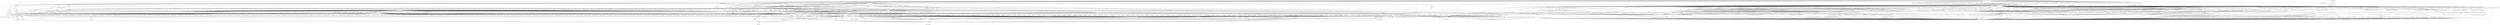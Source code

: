digraph depends {
    node [shape=plaintext]
"avahi-daemon" -> "base-files"
"avahi-daemon" -> "base-passwd"
"avahi-daemon" -> "libavahi-common3"
"avahi-daemon" -> "libavahi-core7"
"avahi-daemon" -> "libcap2"
"avahi-daemon" -> "libdaemon0"
"avahi-daemon" -> "libdbus-1-3"
"avahi-daemon" -> "libexpat1"
"avahi-daemon" -> "libnss-mdns" [style=dotted]
"avahi-daemon" -> "resin-hostname"
"avahi-daemon" -> "shadow"
"balena" -> "base-files"
"balena" -> "base-passwd"
"balena" -> "bash"
"balena" -> "curl"
"balena" -> "healthdog"
"balena" -> "iptables"
"balena" -> "kernel-module-nf-nat" [style=dotted]
"balena" -> "libsystemd0"
"balena" -> "procps-ps"
"balena" -> "shadow"
"balena" -> "systemd"
"balena" -> "tini"
"balena-unique-key" -> "bash"
"balena-unique-key" -> "jq"
"balena-unique-key" -> "openssl-bin"
"balena-unique-key" -> "resin-vars"
"balena" -> "util-linux"
"bash" -> "base-files"
"bash" -> "libtinfo5"
"bash" -> "update-alternatives-opkg"
"bindmount" -> "libstd-rs"
"bluez5" -> "libdbus-1-3"
"bluez5" -> "libell0"
"bluez5" -> "libglib-2.0-0"
"bluez5" -> "libjson-c4"
"bluez5" -> "libreadline8"
"bluez5" -> "libudev1"
"busybox" -> "busybox-udhcpc" [style=dotted]
"busybox" -> "openssl"
"busybox" -> "update-alternatives-opkg"
"ca-certificates" -> "openssl-bin"
"ca-certificates" -> "os-helpers-logging"
"chronyc" -> "libedit0"
"coreutils" -> "coreutils-stdbuf"
"coreutils" -> "libacl1"
"coreutils" -> "libattr1"
"coreutils" -> "libcap2"
"coreutils" -> "libgmp10"
"coreutils" -> "update-alternatives-opkg"
"curl" -> "libcurl4"
"dbus-1" -> "base-files"
"dbus-1" -> "base-passwd"
"dbus-1" -> "libdbus-1-3"
"dbus-1" -> "libexpat1"
"dbus-1" -> "libsystemd0"
"dbus-1" -> "shadow"
"dnsmasq" -> "libdbus-1-3"
"dnsmasq" -> "update-alternatives-opkg"
"docker-disk" -> "balena"
"dosfstools" -> "dosfstools-fsck"
"dosfstools" -> "glibc-gconv-ibm437" [style=dotted]
"dropbear" -> "libpam"
"dropbear" -> "libpam-runtime"
"dropbear" -> "libz1"
"dropbear" -> "pam-plugin-deny"
"dropbear" -> "pam-plugin-permit"
"dropbear" -> "pam-plugin-unix"
"dropbear" -> "update-alternatives-opkg"
"e2fsprogs-e2fsck" -> "libblkid1"
"e2fsprogs-e2fsck" -> "libcom-err2"
"e2fsprogs-e2fsck" -> "libe2p2"
"e2fsprogs-e2fsck" -> "libext2fs2"
"e2fsprogs-e2fsck" -> "libuuid1"
"e2fsprogs-mke2fs" -> "libblkid1"
"e2fsprogs-mke2fs" -> "libcom-err2"
"e2fsprogs-mke2fs" -> "libe2p2"
"e2fsprogs-mke2fs" -> "libext2fs2"
"e2fsprogs-mke2fs" -> "libuuid1"
"e2fsprogs-mke2fs" -> "update-alternatives-opkg"
"e2fsprogs-resize2fs" -> "libcom-err2"
"e2fsprogs-resize2fs" -> "libe2p2"
"e2fsprogs-resize2fs" -> "libext2fs2"
"e2fsprogs-tune2fs" -> "libblkid1"
"e2fsprogs-tune2fs" -> "libcom-err2"
"e2fsprogs-tune2fs" -> "libe2p2"
"e2fsprogs-tune2fs" -> "libext2fs2"
"e2fsprogs-tune2fs" -> "libuuid1"
"e2fsprogs-tune2fs" -> "update-alternatives-opkg"
"firmware-imx-regulatory" -> "bash"
"firmware-imx-sdma" -> "bash"
"glibc-gconv-ibm437" -> "glibc-gconv"
"glibc-gconv-ibm850" -> "glibc-gconv"
"glibc-gconv-ibm851" -> "glibc-gconv"
"glibc-gconv-ibm852" -> "glibc-gconv"
"glibc-gconv-ibm855" -> "glibc-gconv"
"glibc-gconv-ibm857" -> "glibc-gconv"
"glibc-gconv-ibm860" -> "glibc-gconv"
"glibc-gconv-ibm861" -> "glibc-gconv"
"glibc-gconv-ibm862" -> "glibc-gconv"
"glibc-gconv-ibm863" -> "glibc-gconv"
"glibc-gconv-ibm865" -> "glibc-gconv"
"glibc-gconv-ibm866" -> "glibc-gconv"
"glibc-gconv-ibm869" -> "glibc-gconv"
"healthdog" -> "libstd-rs"
"healthdog" -> "libsystemd0"
"hostapp-extensions-update" -> "balena"
"hostapp-extensions-update" -> "resin-vars"
"hostapp-update" -> "balena"
"hostapp-update-hooks" -> "balena"
"hostapp-update-hooks" -> "dropbear"
"hostapp-update-hooks" -> "openssh-keygen"
"hostapp-update-hooks" -> "util-linux"
"iptables" -> "iptables-modules" [style=dotted]
"iptables" -> "iptables-module-xt-standard"
"iptables" -> "kernel-module-ip6table-filter" [style=dotted]
"iptables" -> "kernel-module-ip6-tables" [style=dotted]
"iptables" -> "kernel-module-iptable-filter" [style=dotted]
"iptables" -> "kernel-module-iptable-nat" [style=dotted]
"iptables" -> "kernel-module-ip-tables" [style=dotted]
"iptables" -> "kernel-module-ipt-masquerade" [style=dotted]
"iptables" -> "kernel-module-nf-conntrack-ipv4" [style=dotted]
"iptables" -> "kernel-module-nf-conntrack" [style=dotted]
"iptables" -> "kernel-module-nf-defrag-ipv4" [style=dotted]
"iptables" -> "kernel-module-nf-nat" [style=dotted]
"iptables" -> "kernel-module-x-tables" [style=dotted]
"iptables-module-ip6t-ah" -> "iptables"
"iptables-module-ip6t-dnat" -> "iptables"
"iptables-module-ip6t-dnpt" -> "iptables"
"iptables-module-ip6t-dst" -> "iptables"
"iptables-module-ip6t-eui64" -> "iptables"
"iptables-module-ip6t-frag" -> "iptables"
"iptables-module-ip6t-hbh" -> "iptables"
"iptables-module-ip6t-hl" -> "iptables"
"iptables-module-ip6t-icmp6" -> "iptables"
"iptables-module-ip6t-ipv6header" -> "iptables"
"iptables-module-ip6t-log" -> "iptables"
"iptables-module-ip6t-masquerade" -> "iptables"
"iptables-module-ip6t-mh" -> "iptables"
"iptables-module-ip6t-netmap" -> "iptables"
"iptables-module-ip6t-redirect" -> "iptables"
"iptables-module-ip6t-reject" -> "iptables"
"iptables-module-ip6t-rt" -> "iptables"
"iptables-module-ip6t-snat" -> "iptables"
"iptables-module-ip6t-snpt" -> "iptables"
"iptables-module-ip6t-srh" -> "iptables"
"iptables-module-ipt-ah" -> "iptables"
"iptables-module-ipt-clusterip" -> "iptables"
"iptables-module-ipt-dnat" -> "iptables"
"iptables-module-ipt-ecn" -> "iptables"
"iptables-module-ipt-icmp" -> "iptables"
"iptables-module-ipt-log" -> "iptables"
"iptables-module-ipt-masquerade" -> "iptables"
"iptables-module-ipt-netmap" -> "iptables"
"iptables-module-ipt-realm" -> "iptables"
"iptables-module-ipt-redirect" -> "iptables"
"iptables-module-ipt-reject" -> "iptables"
"iptables-module-ipt-snat" -> "iptables"
"iptables-module-ipt-ttl" -> "iptables"
"iptables-module-ipt-ulog" -> "iptables"
"iptables-modules" -> "iptables-module-ip6t-ah"
"iptables-modules" -> "iptables-module-ip6t-dnat"
"iptables-modules" -> "iptables-module-ip6t-dnpt"
"iptables-modules" -> "iptables-module-ip6t-dst"
"iptables-modules" -> "iptables-module-ip6t-eui64"
"iptables-modules" -> "iptables-module-ip6t-frag"
"iptables-modules" -> "iptables-module-ip6t-hbh"
"iptables-modules" -> "iptables-module-ip6t-hl"
"iptables-modules" -> "iptables-module-ip6t-icmp6"
"iptables-modules" -> "iptables-module-ip6t-ipv6header"
"iptables-modules" -> "iptables-module-ip6t-log"
"iptables-modules" -> "iptables-module-ip6t-masquerade"
"iptables-modules" -> "iptables-module-ip6t-mh"
"iptables-modules" -> "iptables-module-ip6t-netmap"
"iptables-modules" -> "iptables-module-ip6t-redirect"
"iptables-modules" -> "iptables-module-ip6t-reject"
"iptables-modules" -> "iptables-module-ip6t-rt"
"iptables-modules" -> "iptables-module-ip6t-snat"
"iptables-modules" -> "iptables-module-ip6t-snpt"
"iptables-modules" -> "iptables-module-ip6t-srh"
"iptables-modules" -> "iptables-module-ipt-ah"
"iptables-modules" -> "iptables-module-ipt-clusterip"
"iptables-modules" -> "iptables-module-ipt-dnat"
"iptables-modules" -> "iptables-module-ipt-ecn"
"iptables-modules" -> "iptables-module-ipt-icmp"
"iptables-modules" -> "iptables-module-ipt-log"
"iptables-modules" -> "iptables-module-ipt-masquerade"
"iptables-modules" -> "iptables-module-ipt-netmap"
"iptables-modules" -> "iptables-module-ipt-realm"
"iptables-modules" -> "iptables-module-ipt-redirect"
"iptables-modules" -> "iptables-module-ipt-reject"
"iptables-modules" -> "iptables-module-ipt-snat"
"iptables-modules" -> "iptables-module-ipt-ttl"
"iptables-modules" -> "iptables-module-ipt-ulog"
"iptables-modules" -> "iptables-module-xt-addrtype"
"iptables-modules" -> "iptables-module-xt-audit"
"iptables-modules" -> "iptables-module-xt-bpf"
"iptables-modules" -> "iptables-module-xt-cgroup"
"iptables-modules" -> "iptables-module-xt-checksum"
"iptables-modules" -> "iptables-module-xt-classify"
"iptables-modules" -> "iptables-module-xt-cluster"
"iptables-modules" -> "iptables-module-xt-comment"
"iptables-modules" -> "iptables-module-xt-connbytes"
"iptables-modules" -> "iptables-module-xt-connlimit"
"iptables-modules" -> "iptables-module-xt-connmark"
"iptables-modules" -> "iptables-module-xt-connsecmark"
"iptables-modules" -> "iptables-module-xt-conntrack"
"iptables-modules" -> "iptables-module-xt-cpu"
"iptables-modules" -> "iptables-module-xt-ct"
"iptables-modules" -> "iptables-module-xt-dccp"
"iptables-modules" -> "iptables-module-xt-devgroup"
"iptables-modules" -> "iptables-module-xt-dscp"
"iptables-modules" -> "iptables-module-xt-ecn"
"iptables-modules" -> "iptables-module-xt-esp"
"iptables-modules" -> "iptables-module-xt-hashlimit"
"iptables-modules" -> "iptables-module-xt-helper"
"iptables-modules" -> "iptables-module-xt-hmark"
"iptables-modules" -> "iptables-module-xt-idletimer"
"iptables-modules" -> "iptables-module-xt-ipcomp"
"iptables-modules" -> "iptables-module-xt-iprange"
"iptables-modules" -> "iptables-module-xt-ipvs"
"iptables-modules" -> "iptables-module-xt-led"
"iptables-modules" -> "iptables-module-xt-length"
"iptables-modules" -> "iptables-module-xt-limit"
"iptables-modules" -> "iptables-module-xt-mac"
"iptables-modules" -> "iptables-module-xt-mark"
"iptables-modules" -> "iptables-module-xt-multiport"
"iptables-modules" -> "iptables-module-xt-nfacct"
"iptables-modules" -> "iptables-module-xt-nflog"
"iptables-modules" -> "iptables-module-xt-nfqueue"
"iptables-modules" -> "iptables-module-xt-osf"
"iptables-modules" -> "iptables-module-xt-owner"
"iptables-modules" -> "iptables-module-xt-physdev"
"iptables-modules" -> "iptables-module-xt-pkttype"
"iptables-modules" -> "iptables-module-xt-policy"
"iptables-modules" -> "iptables-module-xt-quota"
"iptables-modules" -> "iptables-module-xt-rateest"
"iptables-modules" -> "iptables-module-xt-recent"
"iptables-modules" -> "iptables-module-xt-rpfilter"
"iptables-modules" -> "iptables-module-xt-sctp"
"iptables-modules" -> "iptables-module-xt-secmark"
"iptables-modules" -> "iptables-module-xt-set"
"iptables-modules" -> "iptables-module-xt-socket"
"iptables-modules" -> "iptables-module-xt-standard"
"iptables-modules" -> "iptables-module-xt-statistic"
"iptables-modules" -> "iptables-module-xt-string"
"iptables-modules" -> "iptables-module-xt-synproxy"
"iptables-modules" -> "iptables-module-xt-tcp"
"iptables-modules" -> "iptables-module-xt-tcpmss"
"iptables-modules" -> "iptables-module-xt-tcpoptstrip"
"iptables-modules" -> "iptables-module-xt-tee"
"iptables-modules" -> "iptables-module-xt-time"
"iptables-modules" -> "iptables-module-xt-tos"
"iptables-modules" -> "iptables-module-xt-tproxy"
"iptables-modules" -> "iptables-module-xt-trace"
"iptables-modules" -> "iptables-module-xt-u32"
"iptables-modules" -> "iptables-module-xt-udp"
"iptables-module-xt-addrtype" -> "iptables"
"iptables-module-xt-audit" -> "iptables"
"iptables-module-xt-bpf" -> "iptables"
"iptables-module-xt-cgroup" -> "iptables"
"iptables-module-xt-checksum" -> "iptables"
"iptables-module-xt-classify" -> "iptables"
"iptables-module-xt-cluster" -> "iptables"
"iptables-module-xt-comment" -> "iptables"
"iptables-module-xt-connbytes" -> "iptables"
"iptables-module-xt-connlimit" -> "iptables"
"iptables-module-xt-connmark" -> "iptables"
"iptables-module-xt-connsecmark" -> "iptables"
"iptables-module-xt-conntrack" -> "iptables"
"iptables-module-xt-cpu" -> "iptables"
"iptables-module-xt-ct" -> "iptables"
"iptables-module-xt-dccp" -> "iptables"
"iptables-module-xt-devgroup" -> "iptables"
"iptables-module-xt-dscp" -> "iptables"
"iptables-module-xt-ecn" -> "iptables"
"iptables-module-xt-esp" -> "iptables"
"iptables-module-xt-hashlimit" -> "iptables"
"iptables-module-xt-helper" -> "iptables"
"iptables-module-xt-hmark" -> "iptables"
"iptables-module-xt-idletimer" -> "iptables"
"iptables-module-xt-ipcomp" -> "iptables"
"iptables-module-xt-iprange" -> "iptables"
"iptables-module-xt-ipvs" -> "iptables"
"iptables-module-xt-led" -> "iptables"
"iptables-module-xt-length" -> "iptables"
"iptables-module-xt-limit" -> "iptables"
"iptables-module-xt-mac" -> "iptables"
"iptables-module-xt-mark" -> "iptables"
"iptables-module-xt-multiport" -> "iptables"
"iptables-module-xt-nfacct" -> "iptables"
"iptables-module-xt-nflog" -> "iptables"
"iptables-module-xt-nfqueue" -> "iptables"
"iptables-module-xt-osf" -> "iptables"
"iptables-module-xt-owner" -> "iptables"
"iptables-module-xt-physdev" -> "iptables"
"iptables-module-xt-pkttype" -> "iptables"
"iptables-module-xt-policy" -> "iptables"
"iptables-module-xt-quota" -> "iptables"
"iptables-module-xt-rateest" -> "iptables"
"iptables-module-xt-recent" -> "iptables"
"iptables-module-xt-rpfilter" -> "iptables"
"iptables-module-xt-sctp" -> "iptables"
"iptables-module-xt-secmark" -> "iptables"
"iptables-module-xt-set" -> "iptables"
"iptables-module-xt-socket" -> "iptables"
"iptables-module-xt-standard" -> "iptables"
"iptables-module-xt-statistic" -> "iptables"
"iptables-module-xt-string" -> "iptables"
"iptables-module-xt-synproxy" -> "iptables"
"iptables-module-xt-tcp" -> "iptables"
"iptables-module-xt-tcpmss" -> "iptables"
"iptables-module-xt-tcpoptstrip" -> "iptables"
"iptables-module-xt-tee" -> "iptables"
"iptables-module-xt-time" -> "iptables"
"iptables-module-xt-tos" -> "iptables"
"iptables-module-xt-tproxy" -> "iptables"
"iptables-module-xt-trace" -> "iptables"
"iptables-module-xt-u32" -> "iptables"
"iptables-module-xt-udp" -> "iptables"
"iw" -> "libnl-3-200"
"iw" -> "libnl-genl-3-200"
"jq" -> "libonig5"
"kbd" -> "libpam"
"kbd" -> "update-alternatives-opkg"
"kernel-module-ad5446-5.4.84-dey+gb097888f317d" -> "kernel-5.4.84-dey+gb097888f317d"
"kernel-module-asix-5.4.84-dey+gb097888f317d" -> "kernel-5.4.84-dey+gb097888f317d"
"kernel-module-asix-5.4.84-dey+gb097888f317d" -> "kernel-module-usbnet-5.4.84-dey+gb097888f317d"
"kernel-module-ax88179-178a-5.4.84-dey+gb097888f317d" -> "kernel-5.4.84-dey+gb097888f317d"
"kernel-module-ax88179-178a-5.4.84-dey+gb097888f317d" -> "kernel-module-usbnet-5.4.84-dey+gb097888f317d"
"kernel-module-brcmfmac-5.4.84-dey+gb097888f317d" -> "kernel-5.4.84-dey+gb097888f317d"
"kernel-module-brcmfmac-5.4.84-dey+gb097888f317d" -> "kernel-module-brcmutil-5.4.84-dey+gb097888f317d"
"kernel-module-brcmfmac-5.4.84-dey+gb097888f317d" -> "kernel-module-cfg80211-5.4.84-dey+gb097888f317d"
"kernel-module-brcmutil-5.4.84-dey+gb097888f317d" -> "kernel-5.4.84-dey+gb097888f317d"
"kernel-module-br-netfilter-5.4.84-dey+gb097888f317d" -> "kernel-5.4.84-dey+gb097888f317d"
"kernel-module-btdigi-5.4.84-dey+gb097888f317d" -> "kernel-5.4.84-dey+gb097888f317d"
"kernel-module-cdc-acm-5.4.84-dey+gb097888f317d" -> "kernel-5.4.84-dey+gb097888f317d"
"kernel-module-cdc-ether-5.4.84-dey+gb097888f317d" -> "kernel-5.4.84-dey+gb097888f317d"
"kernel-module-cdc-ether-5.4.84-dey+gb097888f317d" -> "kernel-module-usbnet-5.4.84-dey+gb097888f317d"
"kernel-module-cdc-mbim-5.4.84-dey+gb097888f317d" -> "kernel-5.4.84-dey+gb097888f317d"
"kernel-module-cdc-mbim-5.4.84-dey+gb097888f317d" -> "kernel-module-cdc-ncm-5.4.84-dey+gb097888f317d"
"kernel-module-cdc-mbim-5.4.84-dey+gb097888f317d" -> "kernel-module-cdc-wdm-5.4.84-dey+gb097888f317d"
"kernel-module-cdc-mbim-5.4.84-dey+gb097888f317d" -> "kernel-module-usbnet-5.4.84-dey+gb097888f317d"
"kernel-module-cdc-ncm-5.4.84-dey+gb097888f317d" -> "kernel-5.4.84-dey+gb097888f317d"
"kernel-module-cdc-ncm-5.4.84-dey+gb097888f317d" -> "kernel-module-usbnet-5.4.84-dey+gb097888f317d"
"kernel-module-cdc-subset-5.4.84-dey+gb097888f317d" -> "kernel-5.4.84-dey+gb097888f317d"
"kernel-module-cdc-subset-5.4.84-dey+gb097888f317d" -> "kernel-module-usbnet-5.4.84-dey+gb097888f317d"
"kernel-module-cdc-wdm-5.4.84-dey+gb097888f317d" -> "kernel-5.4.84-dey+gb097888f317d"
"kernel-module-cfg80211-5.4.84-dey+gb097888f317d" -> "kernel-5.4.84-dey+gb097888f317d"
"kernel-module-ch341-5.4.84-dey+gb097888f317d" -> "kernel-5.4.84-dey+gb097888f317d"
"kernel-module-cp210x-5.4.84-dey+gb097888f317d" -> "kernel-5.4.84-dey+gb097888f317d"
"kernel-module-cppc-cpufreq-5.4.84-dey+gb097888f317d" -> "kernel-5.4.84-dey+gb097888f317d"
"kernel-module-crct10dif-ce-5.4.84-dey+gb097888f317d" -> "kernel-5.4.84-dey+gb097888f317d"
"kernel-module-cuse-5.4.84-dey+gb097888f317d" -> "kernel-5.4.84-dey+gb097888f317d"
"kernel-module-cuse-5.4.84-dey+gb097888f317d" -> "kernel-module-fuse-5.4.84-dey+gb097888f317d"
"kernel-module-dm9601-5.4.84-dey+gb097888f317d" -> "kernel-5.4.84-dey+gb097888f317d"
"kernel-module-dm9601-5.4.84-dey+gb097888f317d" -> "kernel-module-usbnet-5.4.84-dey+gb097888f317d"
"kernel-module-dummy-5.4.84-dey+gb097888f317d" -> "kernel-5.4.84-dey+gb097888f317d"
"kernel-module-ftdi-sio-5.4.84-dey+gb097888f317d" -> "kernel-5.4.84-dey+gb097888f317d"
"kernel-module-fuse-5.4.84-dey+gb097888f317d" -> "kernel-5.4.84-dey+gb097888f317d"
"kernel-module-g-cdc-5.4.84-dey+gb097888f317d" -> "kernel-5.4.84-dey+gb097888f317d"
"kernel-module-g-ether-5.4.84-dey+gb097888f317d" -> "kernel-5.4.84-dey+gb097888f317d"
"kernel-module-g-mass-storage-5.4.84-dey+gb097888f317d" -> "kernel-5.4.84-dey+gb097888f317d"
"kernel-module-g-ncm-5.4.84-dey+gb097888f317d" -> "kernel-5.4.84-dey+gb097888f317d"
"kernel-module-governor-simpleondemand-5.4.84-dey+gb097888f317d" -> "kernel-5.4.84-dey+gb097888f317d"
"kernel-module-gpu-sched-5.4.84-dey+gb097888f317d" -> "kernel-5.4.84-dey+gb097888f317d"
"kernel-module-g-serial-5.4.84-dey+gb097888f317d" -> "kernel-5.4.84-dey+gb097888f317d"
"kernel-module-gspca-main-5.4.84-dey+gb097888f317d" -> "kernel-5.4.84-dey+gb097888f317d"
"kernel-module-g-zero-5.4.84-dey+gb097888f317d" -> "kernel-5.4.84-dey+gb097888f317d"
"kernel-module-hfs-5.4.84-dey+gb097888f317d" -> "kernel-5.4.84-dey+gb097888f317d"
"kernel-module-hfsplus-5.4.84-dey+gb097888f317d" -> "kernel-5.4.84-dey+gb097888f317d"
"kernel-module-hid-multitouch-5.4.84-dey+gb097888f317d" -> "kernel-5.4.84-dey+gb097888f317d"
"kernel-module-hostap-5.4.84-dey+gb097888f317d" -> "kernel-5.4.84-dey+gb097888f317d"
"kernel-module-hostap-5.4.84-dey+gb097888f317d" -> "kernel-module-lib80211-5.4.84-dey+gb097888f317d"
"kernel-module-ip6table-filter-5.4.84-dey+gb097888f317d" -> "kernel-5.4.84-dey+gb097888f317d"
"kernel-module-ip6table-filter-5.4.84-dey+gb097888f317d" -> "kernel-module-ip6-tables-5.4.84-dey+gb097888f317d"
"kernel-module-ip6table-nat-5.4.84-dey+gb097888f317d" -> "kernel-5.4.84-dey+gb097888f317d"
"kernel-module-ip6table-nat-5.4.84-dey+gb097888f317d" -> "kernel-module-ip6-tables-5.4.84-dey+gb097888f317d"
"kernel-module-ip6-tables-5.4.84-dey+gb097888f317d" -> "kernel-5.4.84-dey+gb097888f317d"
"kernel-module-ip6t-reject-5.4.84-dey+gb097888f317d" -> "kernel-5.4.84-dey+gb097888f317d"
"kernel-module-ip6t-reject-5.4.84-dey+gb097888f317d" -> "kernel-module-nf-reject-ipv6-5.4.84-dey+gb097888f317d"
"kernel-module-ip6-udp-tunnel-5.4.84-dey+gb097888f317d" -> "kernel-5.4.84-dey+gb097888f317d"
"kernel-module-ip-set-5.4.84-dey+gb097888f317d" -> "kernel-5.4.84-dey+gb097888f317d"
"kernel-module-ip-set-5.4.84-dey+gb097888f317d" -> "kernel-module-nfnetlink-5.4.84-dey+gb097888f317d"
"kernel-module-ip-set-bitmap-ip-5.4.84-dey+gb097888f317d" -> "kernel-5.4.84-dey+gb097888f317d"
"kernel-module-ip-set-bitmap-ip-5.4.84-dey+gb097888f317d" -> "kernel-module-ip-set-5.4.84-dey+gb097888f317d"
"kernel-module-ip-set-bitmap-ipmac-5.4.84-dey+gb097888f317d" -> "kernel-5.4.84-dey+gb097888f317d"
"kernel-module-ip-set-bitmap-ipmac-5.4.84-dey+gb097888f317d" -> "kernel-module-ip-set-5.4.84-dey+gb097888f317d"
"kernel-module-ip-set-bitmap-port-5.4.84-dey+gb097888f317d" -> "kernel-5.4.84-dey+gb097888f317d"
"kernel-module-ip-set-bitmap-port-5.4.84-dey+gb097888f317d" -> "kernel-module-ip-set-5.4.84-dey+gb097888f317d"
"kernel-module-ip-set-hash-ip-5.4.84-dey+gb097888f317d" -> "kernel-5.4.84-dey+gb097888f317d"
"kernel-module-ip-set-hash-ip-5.4.84-dey+gb097888f317d" -> "kernel-module-ip-set-5.4.84-dey+gb097888f317d"
"kernel-module-ip-set-hash-ipport-5.4.84-dey+gb097888f317d" -> "kernel-5.4.84-dey+gb097888f317d"
"kernel-module-ip-set-hash-ipport-5.4.84-dey+gb097888f317d" -> "kernel-module-ip-set-5.4.84-dey+gb097888f317d"
"kernel-module-ip-set-hash-ipportip-5.4.84-dey+gb097888f317d" -> "kernel-5.4.84-dey+gb097888f317d"
"kernel-module-ip-set-hash-ipportip-5.4.84-dey+gb097888f317d" -> "kernel-module-ip-set-5.4.84-dey+gb097888f317d"
"kernel-module-ip-set-hash-ipportnet-5.4.84-dey+gb097888f317d" -> "kernel-5.4.84-dey+gb097888f317d"
"kernel-module-ip-set-hash-ipportnet-5.4.84-dey+gb097888f317d" -> "kernel-module-ip-set-5.4.84-dey+gb097888f317d"
"kernel-module-ip-set-hash-net-5.4.84-dey+gb097888f317d" -> "kernel-5.4.84-dey+gb097888f317d"
"kernel-module-ip-set-hash-net-5.4.84-dey+gb097888f317d" -> "kernel-module-ip-set-5.4.84-dey+gb097888f317d"
"kernel-module-ip-set-hash-netiface-5.4.84-dey+gb097888f317d" -> "kernel-5.4.84-dey+gb097888f317d"
"kernel-module-ip-set-hash-netiface-5.4.84-dey+gb097888f317d" -> "kernel-module-ip-set-5.4.84-dey+gb097888f317d"
"kernel-module-ip-set-hash-netport-5.4.84-dey+gb097888f317d" -> "kernel-5.4.84-dey+gb097888f317d"
"kernel-module-ip-set-hash-netport-5.4.84-dey+gb097888f317d" -> "kernel-module-ip-set-5.4.84-dey+gb097888f317d"
"kernel-module-ip-set-list-set-5.4.84-dey+gb097888f317d" -> "kernel-5.4.84-dey+gb097888f317d"
"kernel-module-ip-set-list-set-5.4.84-dey+gb097888f317d" -> "kernel-module-ip-set-5.4.84-dey+gb097888f317d"
"kernel-module-ipt-reject-5.4.84-dey+gb097888f317d" -> "kernel-5.4.84-dey+gb097888f317d"
"kernel-module-ipt-reject-5.4.84-dey+gb097888f317d" -> "kernel-module-nf-reject-ipv4-5.4.84-dey+gb097888f317d"
"kernel-module-ip-tunnel-5.4.84-dey+gb097888f317d" -> "kernel-5.4.84-dey+gb097888f317d"
"kernel-module-lan78xx-5.4.84-dey+gb097888f317d" -> "kernel-5.4.84-dey+gb097888f317d"
"kernel-module-lib80211-5.4.84-dey+gb097888f317d" -> "kernel-5.4.84-dey+gb097888f317d"
"kernel-module-lib80211-crypt-ccmp-5.4.84-dey+gb097888f317d" -> "kernel-5.4.84-dey+gb097888f317d"
"kernel-module-lib80211-crypt-ccmp-5.4.84-dey+gb097888f317d" -> "kernel-module-lib80211-5.4.84-dey+gb097888f317d"
"kernel-module-lib80211-crypt-tkip-5.4.84-dey+gb097888f317d" -> "kernel-5.4.84-dey+gb097888f317d"
"kernel-module-lib80211-crypt-tkip-5.4.84-dey+gb097888f317d" -> "kernel-module-lib80211-5.4.84-dey+gb097888f317d"
"kernel-module-lib80211-crypt-wep-5.4.84-dey+gb097888f317d" -> "kernel-5.4.84-dey+gb097888f317d"
"kernel-module-lib80211-crypt-wep-5.4.84-dey+gb097888f317d" -> "kernel-module-lib80211-5.4.84-dey+gb097888f317d"
"kernel-module-lima-5.4.84-dey+gb097888f317d" -> "kernel-5.4.84-dey+gb097888f317d"
"kernel-module-lima-5.4.84-dey+gb097888f317d" -> "kernel-module-gpu-sched-5.4.84-dey+gb097888f317d"
"kernel-module-mac80211-5.4.84-dey+gb097888f317d" -> "kernel-5.4.84-dey+gb097888f317d"
"kernel-module-mac80211-5.4.84-dey+gb097888f317d" -> "kernel-module-cfg80211-5.4.84-dey+gb097888f317d"
"kernel-module-mcp25xxfd-5.4.84-dey+gb097888f317d" -> "kernel-5.4.84-dey+gb097888f317d"
"kernel-module-mcs7830-5.4.84-dey+gb097888f317d" -> "kernel-5.4.84-dey+gb097888f317d"
"kernel-module-mcs7830-5.4.84-dey+gb097888f317d" -> "kernel-module-usbnet-5.4.84-dey+gb097888f317d"
"kernel-module-microchip-5.4.84-dey+gb097888f317d" -> "kernel-5.4.84-dey+gb097888f317d"
"kernel-module-mlx4-core-5.4.84-dey+gb097888f317d" -> "kernel-5.4.84-dey+gb097888f317d"
"kernel-module-mlx4-en-5.4.84-dey+gb097888f317d" -> "kernel-5.4.84-dey+gb097888f317d"
"kernel-module-mlx4-en-5.4.84-dey+gb097888f317d" -> "kernel-module-mlx4-core-5.4.84-dey+gb097888f317d"
"kernel-module-mlx5-core-5.4.84-dey+gb097888f317d" -> "kernel-5.4.84-dey+gb097888f317d"
"kernel-module-mlx5-core-5.4.84-dey+gb097888f317d" -> "kernel-module-mlxfw-5.4.84-dey+gb097888f317d"
"kernel-module-mlxfw-5.4.84-dey+gb097888f317d" -> "kernel-5.4.84-dey+gb097888f317d"
"kernel-module-mxc-jpeg-encdec-5.4.84-dey+gb097888f317d" -> "kernel-5.4.84-dey+gb097888f317d"
"kernel-module-nbd-5.4.84-dey+gb097888f317d" -> "kernel-5.4.84-dey+gb097888f317d"
"kernel-module-net1080-5.4.84-dey+gb097888f317d" -> "kernel-5.4.84-dey+gb097888f317d"
"kernel-module-net1080-5.4.84-dey+gb097888f317d" -> "kernel-module-usbnet-5.4.84-dey+gb097888f317d"
"kernel-module-nf-conncount-5.4.84-dey+gb097888f317d" -> "kernel-5.4.84-dey+gb097888f317d"
"kernel-module-nf-dup-ipv4-5.4.84-dey+gb097888f317d" -> "kernel-5.4.84-dey+gb097888f317d"
"kernel-module-nf-dup-ipv6-5.4.84-dey+gb097888f317d" -> "kernel-5.4.84-dey+gb097888f317d"
"kernel-module-nf-dup-netdev-5.4.84-dey+gb097888f317d" -> "kernel-5.4.84-dey+gb097888f317d"
"kernel-module-nf-log-common-5.4.84-dey+gb097888f317d" -> "kernel-5.4.84-dey+gb097888f317d"
"kernel-module-nf-log-ipv4-5.4.84-dey+gb097888f317d" -> "kernel-5.4.84-dey+gb097888f317d"
"kernel-module-nf-log-ipv4-5.4.84-dey+gb097888f317d" -> "kernel-module-nf-log-common-5.4.84-dey+gb097888f317d"
"kernel-module-nf-log-ipv6-5.4.84-dey+gb097888f317d" -> "kernel-5.4.84-dey+gb097888f317d"
"kernel-module-nf-log-ipv6-5.4.84-dey+gb097888f317d" -> "kernel-module-nf-log-common-5.4.84-dey+gb097888f317d"
"kernel-module-nfnetlink-5.4.84-dey+gb097888f317d" -> "kernel-5.4.84-dey+gb097888f317d"
"kernel-module-nfnetlink-osf-5.4.84-dey+gb097888f317d" -> "kernel-5.4.84-dey+gb097888f317d"
"kernel-module-nfnetlink-osf-5.4.84-dey+gb097888f317d" -> "kernel-module-nfnetlink-5.4.84-dey+gb097888f317d"
"kernel-module-nf-reject-ipv4-5.4.84-dey+gb097888f317d" -> "kernel-5.4.84-dey+gb097888f317d"
"kernel-module-nf-reject-ipv6-5.4.84-dey+gb097888f317d" -> "kernel-5.4.84-dey+gb097888f317d"
"kernel-module-nfs-layout-flexfiles-5.4.84-dey+gb097888f317d" -> "kernel-5.4.84-dey+gb097888f317d"
"kernel-module-nf-socket-ipv4-5.4.84-dey+gb097888f317d" -> "kernel-5.4.84-dey+gb097888f317d"
"kernel-module-nf-socket-ipv6-5.4.84-dey+gb097888f317d" -> "kernel-5.4.84-dey+gb097888f317d"
"kernel-module-nf-tables-5.4.84-dey+gb097888f317d" -> "kernel-5.4.84-dey+gb097888f317d"
"kernel-module-nf-tables-5.4.84-dey+gb097888f317d" -> "kernel-module-nfnetlink-5.4.84-dey+gb097888f317d"
"kernel-module-nf-tables-set-5.4.84-dey+gb097888f317d" -> "kernel-5.4.84-dey+gb097888f317d"
"kernel-module-nf-tables-set-5.4.84-dey+gb097888f317d" -> "kernel-module-nf-tables-5.4.84-dey+gb097888f317d"
"kernel-module-nft-chain-nat-5.4.84-dey+gb097888f317d" -> "kernel-5.4.84-dey+gb097888f317d"
"kernel-module-nft-chain-nat-5.4.84-dey+gb097888f317d" -> "kernel-module-nf-tables-5.4.84-dey+gb097888f317d"
"kernel-module-nft-compat-5.4.84-dey+gb097888f317d" -> "kernel-5.4.84-dey+gb097888f317d"
"kernel-module-nft-compat-5.4.84-dey+gb097888f317d" -> "kernel-module-nfnetlink-5.4.84-dey+gb097888f317d"
"kernel-module-nft-compat-5.4.84-dey+gb097888f317d" -> "kernel-module-nf-tables-5.4.84-dey+gb097888f317d"
"kernel-module-nft-connlimit-5.4.84-dey+gb097888f317d" -> "kernel-5.4.84-dey+gb097888f317d"
"kernel-module-nft-connlimit-5.4.84-dey+gb097888f317d" -> "kernel-module-nf-conncount-5.4.84-dey+gb097888f317d"
"kernel-module-nft-connlimit-5.4.84-dey+gb097888f317d" -> "kernel-module-nf-tables-5.4.84-dey+gb097888f317d"
"kernel-module-nft-counter-5.4.84-dey+gb097888f317d" -> "kernel-5.4.84-dey+gb097888f317d"
"kernel-module-nft-counter-5.4.84-dey+gb097888f317d" -> "kernel-module-nf-tables-5.4.84-dey+gb097888f317d"
"kernel-module-nft-ct-5.4.84-dey+gb097888f317d" -> "kernel-5.4.84-dey+gb097888f317d"
"kernel-module-nft-ct-5.4.84-dey+gb097888f317d" -> "kernel-module-nf-tables-5.4.84-dey+gb097888f317d"
"kernel-module-nft-dup-ipv4-5.4.84-dey+gb097888f317d" -> "kernel-5.4.84-dey+gb097888f317d"
"kernel-module-nft-dup-ipv4-5.4.84-dey+gb097888f317d" -> "kernel-module-nf-dup-ipv4-5.4.84-dey+gb097888f317d"
"kernel-module-nft-dup-ipv4-5.4.84-dey+gb097888f317d" -> "kernel-module-nf-tables-5.4.84-dey+gb097888f317d"
"kernel-module-nft-dup-ipv6-5.4.84-dey+gb097888f317d" -> "kernel-5.4.84-dey+gb097888f317d"
"kernel-module-nft-dup-ipv6-5.4.84-dey+gb097888f317d" -> "kernel-module-nf-dup-ipv6-5.4.84-dey+gb097888f317d"
"kernel-module-nft-dup-ipv6-5.4.84-dey+gb097888f317d" -> "kernel-module-nf-tables-5.4.84-dey+gb097888f317d"
"kernel-module-nft-dup-netdev-5.4.84-dey+gb097888f317d" -> "kernel-5.4.84-dey+gb097888f317d"
"kernel-module-nft-dup-netdev-5.4.84-dey+gb097888f317d" -> "kernel-module-nf-dup-netdev-5.4.84-dey+gb097888f317d"
"kernel-module-nft-dup-netdev-5.4.84-dey+gb097888f317d" -> "kernel-module-nf-tables-5.4.84-dey+gb097888f317d"
"kernel-module-nft-fib-5.4.84-dey+gb097888f317d" -> "kernel-5.4.84-dey+gb097888f317d"
"kernel-module-nft-fib-5.4.84-dey+gb097888f317d" -> "kernel-module-nf-tables-5.4.84-dey+gb097888f317d"
"kernel-module-nft-fib-inet-5.4.84-dey+gb097888f317d" -> "kernel-5.4.84-dey+gb097888f317d"
"kernel-module-nft-fib-inet-5.4.84-dey+gb097888f317d" -> "kernel-module-nf-tables-5.4.84-dey+gb097888f317d"
"kernel-module-nft-fib-inet-5.4.84-dey+gb097888f317d" -> "kernel-module-nft-fib-5.4.84-dey+gb097888f317d"
"kernel-module-nft-fib-inet-5.4.84-dey+gb097888f317d" -> "kernel-module-nft-fib-ipv4-5.4.84-dey+gb097888f317d"
"kernel-module-nft-fib-inet-5.4.84-dey+gb097888f317d" -> "kernel-module-nft-fib-ipv6-5.4.84-dey+gb097888f317d"
"kernel-module-nft-fib-ipv4-5.4.84-dey+gb097888f317d" -> "kernel-5.4.84-dey+gb097888f317d"
"kernel-module-nft-fib-ipv4-5.4.84-dey+gb097888f317d" -> "kernel-module-nf-tables-5.4.84-dey+gb097888f317d"
"kernel-module-nft-fib-ipv4-5.4.84-dey+gb097888f317d" -> "kernel-module-nft-fib-5.4.84-dey+gb097888f317d"
"kernel-module-nft-fib-ipv6-5.4.84-dey+gb097888f317d" -> "kernel-5.4.84-dey+gb097888f317d"
"kernel-module-nft-fib-ipv6-5.4.84-dey+gb097888f317d" -> "kernel-module-nf-tables-5.4.84-dey+gb097888f317d"
"kernel-module-nft-fib-ipv6-5.4.84-dey+gb097888f317d" -> "kernel-module-nft-fib-5.4.84-dey+gb097888f317d"
"kernel-module-nft-fib-netdev-5.4.84-dey+gb097888f317d" -> "kernel-5.4.84-dey+gb097888f317d"
"kernel-module-nft-fib-netdev-5.4.84-dey+gb097888f317d" -> "kernel-module-nf-tables-5.4.84-dey+gb097888f317d"
"kernel-module-nft-fib-netdev-5.4.84-dey+gb097888f317d" -> "kernel-module-nft-fib-5.4.84-dey+gb097888f317d"
"kernel-module-nft-fib-netdev-5.4.84-dey+gb097888f317d" -> "kernel-module-nft-fib-ipv4-5.4.84-dey+gb097888f317d"
"kernel-module-nft-fib-netdev-5.4.84-dey+gb097888f317d" -> "kernel-module-nft-fib-ipv6-5.4.84-dey+gb097888f317d"
"kernel-module-nft-fwd-netdev-5.4.84-dey+gb097888f317d" -> "kernel-5.4.84-dey+gb097888f317d"
"kernel-module-nft-fwd-netdev-5.4.84-dey+gb097888f317d" -> "kernel-module-nf-dup-netdev-5.4.84-dey+gb097888f317d"
"kernel-module-nft-fwd-netdev-5.4.84-dey+gb097888f317d" -> "kernel-module-nf-tables-5.4.84-dey+gb097888f317d"
"kernel-module-nft-hash-5.4.84-dey+gb097888f317d" -> "kernel-5.4.84-dey+gb097888f317d"
"kernel-module-nft-hash-5.4.84-dey+gb097888f317d" -> "kernel-module-nf-tables-5.4.84-dey+gb097888f317d"
"kernel-module-nft-limit-5.4.84-dey+gb097888f317d" -> "kernel-5.4.84-dey+gb097888f317d"
"kernel-module-nft-limit-5.4.84-dey+gb097888f317d" -> "kernel-module-nf-tables-5.4.84-dey+gb097888f317d"
"kernel-module-nft-log-5.4.84-dey+gb097888f317d" -> "kernel-5.4.84-dey+gb097888f317d"
"kernel-module-nft-log-5.4.84-dey+gb097888f317d" -> "kernel-module-nf-tables-5.4.84-dey+gb097888f317d"
"kernel-module-nft-masq-5.4.84-dey+gb097888f317d" -> "kernel-5.4.84-dey+gb097888f317d"
"kernel-module-nft-masq-5.4.84-dey+gb097888f317d" -> "kernel-module-nf-tables-5.4.84-dey+gb097888f317d"
"kernel-module-nft-nat-5.4.84-dey+gb097888f317d" -> "kernel-5.4.84-dey+gb097888f317d"
"kernel-module-nft-nat-5.4.84-dey+gb097888f317d" -> "kernel-module-nf-tables-5.4.84-dey+gb097888f317d"
"kernel-module-nft-numgen-5.4.84-dey+gb097888f317d" -> "kernel-5.4.84-dey+gb097888f317d"
"kernel-module-nft-numgen-5.4.84-dey+gb097888f317d" -> "kernel-module-nf-tables-5.4.84-dey+gb097888f317d"
"kernel-module-nft-objref-5.4.84-dey+gb097888f317d" -> "kernel-5.4.84-dey+gb097888f317d"
"kernel-module-nft-objref-5.4.84-dey+gb097888f317d" -> "kernel-module-nf-tables-5.4.84-dey+gb097888f317d"
"kernel-module-nft-osf-5.4.84-dey+gb097888f317d" -> "kernel-5.4.84-dey+gb097888f317d"
"kernel-module-nft-osf-5.4.84-dey+gb097888f317d" -> "kernel-module-nfnetlink-osf-5.4.84-dey+gb097888f317d"
"kernel-module-nft-osf-5.4.84-dey+gb097888f317d" -> "kernel-module-nf-tables-5.4.84-dey+gb097888f317d"
"kernel-module-nf-tproxy-ipv4-5.4.84-dey+gb097888f317d" -> "kernel-5.4.84-dey+gb097888f317d"
"kernel-module-nf-tproxy-ipv6-5.4.84-dey+gb097888f317d" -> "kernel-5.4.84-dey+gb097888f317d"
"kernel-module-nft-quota-5.4.84-dey+gb097888f317d" -> "kernel-5.4.84-dey+gb097888f317d"
"kernel-module-nft-quota-5.4.84-dey+gb097888f317d" -> "kernel-module-nf-tables-5.4.84-dey+gb097888f317d"
"kernel-module-nft-redir-5.4.84-dey+gb097888f317d" -> "kernel-5.4.84-dey+gb097888f317d"
"kernel-module-nft-redir-5.4.84-dey+gb097888f317d" -> "kernel-module-nf-tables-5.4.84-dey+gb097888f317d"
"kernel-module-nft-reject-5.4.84-dey+gb097888f317d" -> "kernel-5.4.84-dey+gb097888f317d"
"kernel-module-nft-reject-5.4.84-dey+gb097888f317d" -> "kernel-module-nf-tables-5.4.84-dey+gb097888f317d"
"kernel-module-nft-reject-inet-5.4.84-dey+gb097888f317d" -> "kernel-5.4.84-dey+gb097888f317d"
"kernel-module-nft-reject-inet-5.4.84-dey+gb097888f317d" -> "kernel-module-nf-reject-ipv4-5.4.84-dey+gb097888f317d"
"kernel-module-nft-reject-inet-5.4.84-dey+gb097888f317d" -> "kernel-module-nf-reject-ipv6-5.4.84-dey+gb097888f317d"
"kernel-module-nft-reject-inet-5.4.84-dey+gb097888f317d" -> "kernel-module-nf-tables-5.4.84-dey+gb097888f317d"
"kernel-module-nft-reject-inet-5.4.84-dey+gb097888f317d" -> "kernel-module-nft-reject-5.4.84-dey+gb097888f317d"
"kernel-module-nft-reject-ipv4-5.4.84-dey+gb097888f317d" -> "kernel-5.4.84-dey+gb097888f317d"
"kernel-module-nft-reject-ipv4-5.4.84-dey+gb097888f317d" -> "kernel-module-nf-reject-ipv4-5.4.84-dey+gb097888f317d"
"kernel-module-nft-reject-ipv4-5.4.84-dey+gb097888f317d" -> "kernel-module-nf-tables-5.4.84-dey+gb097888f317d"
"kernel-module-nft-reject-ipv4-5.4.84-dey+gb097888f317d" -> "kernel-module-nft-reject-5.4.84-dey+gb097888f317d"
"kernel-module-nft-reject-ipv6-5.4.84-dey+gb097888f317d" -> "kernel-5.4.84-dey+gb097888f317d"
"kernel-module-nft-reject-ipv6-5.4.84-dey+gb097888f317d" -> "kernel-module-nf-reject-ipv6-5.4.84-dey+gb097888f317d"
"kernel-module-nft-reject-ipv6-5.4.84-dey+gb097888f317d" -> "kernel-module-nf-tables-5.4.84-dey+gb097888f317d"
"kernel-module-nft-reject-ipv6-5.4.84-dey+gb097888f317d" -> "kernel-module-nft-reject-5.4.84-dey+gb097888f317d"
"kernel-module-nft-socket-5.4.84-dey+gb097888f317d" -> "kernel-5.4.84-dey+gb097888f317d"
"kernel-module-nft-socket-5.4.84-dey+gb097888f317d" -> "kernel-module-nf-socket-ipv4-5.4.84-dey+gb097888f317d"
"kernel-module-nft-socket-5.4.84-dey+gb097888f317d" -> "kernel-module-nf-socket-ipv6-5.4.84-dey+gb097888f317d"
"kernel-module-nft-socket-5.4.84-dey+gb097888f317d" -> "kernel-module-nf-tables-5.4.84-dey+gb097888f317d"
"kernel-module-nft-tproxy-5.4.84-dey+gb097888f317d" -> "kernel-5.4.84-dey+gb097888f317d"
"kernel-module-nft-tproxy-5.4.84-dey+gb097888f317d" -> "kernel-module-nf-tables-5.4.84-dey+gb097888f317d"
"kernel-module-nft-tproxy-5.4.84-dey+gb097888f317d" -> "kernel-module-nf-tproxy-ipv4-5.4.84-dey+gb097888f317d"
"kernel-module-nft-tproxy-5.4.84-dey+gb097888f317d" -> "kernel-module-nf-tproxy-ipv6-5.4.84-dey+gb097888f317d"
"kernel-module-nft-tunnel-5.4.84-dey+gb097888f317d" -> "kernel-5.4.84-dey+gb097888f317d"
"kernel-module-nft-tunnel-5.4.84-dey+gb097888f317d" -> "kernel-module-nf-tables-5.4.84-dey+gb097888f317d"
"kernel-module-nls-utf8-5.4.84-dey+gb097888f317d" -> "kernel-5.4.84-dey+gb097888f317d"
"kernel-module-option-5.4.84-dey+gb097888f317d" -> "kernel-5.4.84-dey+gb097888f317d"
"kernel-module-option-5.4.84-dey+gb097888f317d" -> "kernel-module-usb-wwan-5.4.84-dey+gb097888f317d"
"kernel-module-overlay-5.4.84-dey+gb097888f317d" -> "kernel-5.4.84-dey+gb097888f317d"
"kernel-module-panfrost-5.4.84-dey+gb097888f317d" -> "kernel-5.4.84-dey+gb097888f317d"
"kernel-module-panfrost-5.4.84-dey+gb097888f317d" -> "kernel-module-gpu-sched-5.4.84-dey+gb097888f317d"
"kernel-module-pegasus-5.4.84-dey+gb097888f317d" -> "kernel-5.4.84-dey+gb097888f317d"
"kernel-module-pfe-5.4.84-dey+gb097888f317d" -> "kernel-5.4.84-dey+gb097888f317d"
"kernel-module-pl111-drm-5.4.84-dey+gb097888f317d" -> "kernel-5.4.84-dey+gb097888f317d"
"kernel-module-pl2303-5.4.84-dey+gb097888f317d" -> "kernel-5.4.84-dey+gb097888f317d"
"kernel-module-plusb-5.4.84-dey+gb097888f317d" -> "kernel-5.4.84-dey+gb097888f317d"
"kernel-module-plusb-5.4.84-dey+gb097888f317d" -> "kernel-module-usbnet-5.4.84-dey+gb097888f317d"
"kernel-module-qcom-emac-5.4.84-dey+gb097888f317d" -> "kernel-5.4.84-dey+gb097888f317d"
"kernel-module-qcserial-5.4.84-dey+gb097888f317d" -> "kernel-5.4.84-dey+gb097888f317d"
"kernel-module-qcserial-5.4.84-dey+gb097888f317d" -> "kernel-module-usb-wwan-5.4.84-dey+gb097888f317d"
"kernel-module-qmi-wwan-5.4.84-dey+gb097888f317d" -> "kernel-5.4.84-dey+gb097888f317d"
"kernel-module-qmi-wwan-5.4.84-dey+gb097888f317d" -> "kernel-module-cdc-wdm-5.4.84-dey+gb097888f317d"
"kernel-module-qmi-wwan-5.4.84-dey+gb097888f317d" -> "kernel-module-usbnet-5.4.84-dey+gb097888f317d"
"kernel-module-qualcomm" -> "kernel-module-wlan-5.4.84-dey+gb097888f317d"
"kernel-module-r8152-5.4.84-dey+gb097888f317d" -> "kernel-5.4.84-dey+gb097888f317d"
"kernel-module-r8188eu-5.4.84-dey+gb097888f317d" -> "kernel-5.4.84-dey+gb097888f317d"
"kernel-module-r8188eu-5.4.84-dey+gb097888f317d" -> "kernel-module-cfg80211-5.4.84-dey+gb097888f317d"
"kernel-module-r8188eu-5.4.84-dey+gb097888f317d" -> "kernel-module-lib80211-5.4.84-dey+gb097888f317d"
"kernel-module-rtl8150-5.4.84-dey+gb097888f317d" -> "kernel-5.4.84-dey+gb097888f317d"
"kernel-module-sha3-ce-5.4.84-dey+gb097888f317d" -> "kernel-5.4.84-dey+gb097888f317d"
"kernel-module-sha512-arm64-5.4.84-dey+gb097888f317d" -> "kernel-5.4.84-dey+gb097888f317d"
"kernel-module-sha512-ce-5.4.84-dey+gb097888f317d" -> "kernel-5.4.84-dey+gb097888f317d"
"kernel-module-sha512-ce-5.4.84-dey+gb097888f317d" -> "kernel-module-sha512-arm64-5.4.84-dey+gb097888f317d"
"kernel-module-sit-5.4.84-dey+gb097888f317d" -> "kernel-5.4.84-dey+gb097888f317d"
"kernel-module-sit-5.4.84-dey+gb097888f317d" -> "kernel-module-ip-tunnel-5.4.84-dey+gb097888f317d"
"kernel-module-sit-5.4.84-dey+gb097888f317d" -> "kernel-module-tunnel4-5.4.84-dey+gb097888f317d"
"kernel-modules" -> "kernel-module-ad5446-5.4.84-dey+gb097888f317d"
"kernel-modules" -> "kernel-module-asix-5.4.84-dey+gb097888f317d"
"kernel-modules" -> "kernel-module-ax88179-178a-5.4.84-dey+gb097888f317d"
"kernel-modules" -> "kernel-module-brcmfmac-5.4.84-dey+gb097888f317d"
"kernel-modules" -> "kernel-module-brcmutil-5.4.84-dey+gb097888f317d"
"kernel-modules" -> "kernel-module-br-netfilter-5.4.84-dey+gb097888f317d"
"kernel-modules" -> "kernel-module-btdigi-5.4.84-dey+gb097888f317d"
"kernel-modules" -> "kernel-module-cdc-acm-5.4.84-dey+gb097888f317d"
"kernel-modules" -> "kernel-module-cdc-ether-5.4.84-dey+gb097888f317d"
"kernel-modules" -> "kernel-module-cdc-mbim-5.4.84-dey+gb097888f317d"
"kernel-modules" -> "kernel-module-cdc-ncm-5.4.84-dey+gb097888f317d"
"kernel-modules" -> "kernel-module-cdc-subset-5.4.84-dey+gb097888f317d"
"kernel-modules" -> "kernel-module-cdc-wdm-5.4.84-dey+gb097888f317d"
"kernel-modules" -> "kernel-module-cfg80211-5.4.84-dey+gb097888f317d"
"kernel-modules" -> "kernel-module-ch341-5.4.84-dey+gb097888f317d"
"kernel-modules" -> "kernel-module-cp210x-5.4.84-dey+gb097888f317d"
"kernel-modules" -> "kernel-module-cppc-cpufreq-5.4.84-dey+gb097888f317d"
"kernel-modules" -> "kernel-module-crct10dif-ce-5.4.84-dey+gb097888f317d"
"kernel-modules" -> "kernel-module-cuse-5.4.84-dey+gb097888f317d"
"kernel-modules" -> "kernel-module-dm9601-5.4.84-dey+gb097888f317d"
"kernel-modules" -> "kernel-module-dummy-5.4.84-dey+gb097888f317d"
"kernel-modules" -> "kernel-module-ftdi-sio-5.4.84-dey+gb097888f317d"
"kernel-modules" -> "kernel-module-fuse-5.4.84-dey+gb097888f317d"
"kernel-modules" -> "kernel-module-g-cdc-5.4.84-dey+gb097888f317d"
"kernel-modules" -> "kernel-module-g-ether-5.4.84-dey+gb097888f317d"
"kernel-modules" -> "kernel-module-g-mass-storage-5.4.84-dey+gb097888f317d"
"kernel-modules" -> "kernel-module-g-ncm-5.4.84-dey+gb097888f317d"
"kernel-modules" -> "kernel-module-governor-simpleondemand-5.4.84-dey+gb097888f317d"
"kernel-modules" -> "kernel-module-gpu-sched-5.4.84-dey+gb097888f317d"
"kernel-modules" -> "kernel-module-g-serial-5.4.84-dey+gb097888f317d"
"kernel-modules" -> "kernel-module-gspca-main-5.4.84-dey+gb097888f317d"
"kernel-modules" -> "kernel-module-g-zero-5.4.84-dey+gb097888f317d"
"kernel-modules" -> "kernel-module-hfs-5.4.84-dey+gb097888f317d"
"kernel-modules" -> "kernel-module-hfsplus-5.4.84-dey+gb097888f317d"
"kernel-modules" -> "kernel-module-hid-multitouch-5.4.84-dey+gb097888f317d"
"kernel-modules" -> "kernel-module-hostap-5.4.84-dey+gb097888f317d"
"kernel-modules" -> "kernel-module-ip6table-filter-5.4.84-dey+gb097888f317d"
"kernel-modules" -> "kernel-module-ip6table-nat-5.4.84-dey+gb097888f317d"
"kernel-modules" -> "kernel-module-ip6-tables-5.4.84-dey+gb097888f317d"
"kernel-modules" -> "kernel-module-ip6t-reject-5.4.84-dey+gb097888f317d"
"kernel-modules" -> "kernel-module-ip6-udp-tunnel-5.4.84-dey+gb097888f317d"
"kernel-modules" -> "kernel-module-ip-set-5.4.84-dey+gb097888f317d"
"kernel-modules" -> "kernel-module-ip-set-bitmap-ip-5.4.84-dey+gb097888f317d"
"kernel-modules" -> "kernel-module-ip-set-bitmap-ipmac-5.4.84-dey+gb097888f317d"
"kernel-modules" -> "kernel-module-ip-set-bitmap-port-5.4.84-dey+gb097888f317d"
"kernel-modules" -> "kernel-module-ip-set-hash-ip-5.4.84-dey+gb097888f317d"
"kernel-modules" -> "kernel-module-ip-set-hash-ipport-5.4.84-dey+gb097888f317d"
"kernel-modules" -> "kernel-module-ip-set-hash-ipportip-5.4.84-dey+gb097888f317d"
"kernel-modules" -> "kernel-module-ip-set-hash-ipportnet-5.4.84-dey+gb097888f317d"
"kernel-modules" -> "kernel-module-ip-set-hash-net-5.4.84-dey+gb097888f317d"
"kernel-modules" -> "kernel-module-ip-set-hash-netiface-5.4.84-dey+gb097888f317d"
"kernel-modules" -> "kernel-module-ip-set-hash-netport-5.4.84-dey+gb097888f317d"
"kernel-modules" -> "kernel-module-ip-set-list-set-5.4.84-dey+gb097888f317d"
"kernel-modules" -> "kernel-module-ipt-reject-5.4.84-dey+gb097888f317d"
"kernel-modules" -> "kernel-module-ip-tunnel-5.4.84-dey+gb097888f317d"
"kernel-modules" -> "kernel-module-lan78xx-5.4.84-dey+gb097888f317d"
"kernel-modules" -> "kernel-module-lib80211-5.4.84-dey+gb097888f317d"
"kernel-modules" -> "kernel-module-lib80211-crypt-ccmp-5.4.84-dey+gb097888f317d"
"kernel-modules" -> "kernel-module-lib80211-crypt-tkip-5.4.84-dey+gb097888f317d"
"kernel-modules" -> "kernel-module-lib80211-crypt-wep-5.4.84-dey+gb097888f317d"
"kernel-modules" -> "kernel-module-lima-5.4.84-dey+gb097888f317d"
"kernel-modules" -> "kernel-module-mac80211-5.4.84-dey+gb097888f317d"
"kernel-modules" -> "kernel-module-mcp25xxfd-5.4.84-dey+gb097888f317d"
"kernel-modules" -> "kernel-module-mcs7830-5.4.84-dey+gb097888f317d"
"kernel-modules" -> "kernel-module-microchip-5.4.84-dey+gb097888f317d"
"kernel-modules" -> "kernel-module-mlx4-core-5.4.84-dey+gb097888f317d"
"kernel-modules" -> "kernel-module-mlx4-en-5.4.84-dey+gb097888f317d"
"kernel-modules" -> "kernel-module-mlx5-core-5.4.84-dey+gb097888f317d"
"kernel-modules" -> "kernel-module-mlxfw-5.4.84-dey+gb097888f317d"
"kernel-modules" -> "kernel-module-mxc-jpeg-encdec-5.4.84-dey+gb097888f317d"
"kernel-modules" -> "kernel-module-nbd-5.4.84-dey+gb097888f317d"
"kernel-modules" -> "kernel-module-net1080-5.4.84-dey+gb097888f317d"
"kernel-modules" -> "kernel-module-nf-conncount-5.4.84-dey+gb097888f317d"
"kernel-modules" -> "kernel-module-nf-dup-ipv4-5.4.84-dey+gb097888f317d"
"kernel-modules" -> "kernel-module-nf-dup-ipv6-5.4.84-dey+gb097888f317d"
"kernel-modules" -> "kernel-module-nf-dup-netdev-5.4.84-dey+gb097888f317d"
"kernel-modules" -> "kernel-module-nf-log-common-5.4.84-dey+gb097888f317d"
"kernel-modules" -> "kernel-module-nf-log-ipv4-5.4.84-dey+gb097888f317d"
"kernel-modules" -> "kernel-module-nf-log-ipv6-5.4.84-dey+gb097888f317d"
"kernel-modules" -> "kernel-module-nfnetlink-5.4.84-dey+gb097888f317d"
"kernel-modules" -> "kernel-module-nfnetlink-osf-5.4.84-dey+gb097888f317d"
"kernel-modules" -> "kernel-module-nf-reject-ipv4-5.4.84-dey+gb097888f317d"
"kernel-modules" -> "kernel-module-nf-reject-ipv6-5.4.84-dey+gb097888f317d"
"kernel-modules" -> "kernel-module-nfs-layout-flexfiles-5.4.84-dey+gb097888f317d"
"kernel-modules" -> "kernel-module-nf-socket-ipv4-5.4.84-dey+gb097888f317d"
"kernel-modules" -> "kernel-module-nf-socket-ipv6-5.4.84-dey+gb097888f317d"
"kernel-modules" -> "kernel-module-nf-tables-5.4.84-dey+gb097888f317d"
"kernel-modules" -> "kernel-module-nf-tables-set-5.4.84-dey+gb097888f317d"
"kernel-modules" -> "kernel-module-nft-chain-nat-5.4.84-dey+gb097888f317d"
"kernel-modules" -> "kernel-module-nft-compat-5.4.84-dey+gb097888f317d"
"kernel-modules" -> "kernel-module-nft-connlimit-5.4.84-dey+gb097888f317d"
"kernel-modules" -> "kernel-module-nft-counter-5.4.84-dey+gb097888f317d"
"kernel-modules" -> "kernel-module-nft-ct-5.4.84-dey+gb097888f317d"
"kernel-modules" -> "kernel-module-nft-dup-ipv4-5.4.84-dey+gb097888f317d"
"kernel-modules" -> "kernel-module-nft-dup-ipv6-5.4.84-dey+gb097888f317d"
"kernel-modules" -> "kernel-module-nft-dup-netdev-5.4.84-dey+gb097888f317d"
"kernel-modules" -> "kernel-module-nft-fib-5.4.84-dey+gb097888f317d"
"kernel-modules" -> "kernel-module-nft-fib-inet-5.4.84-dey+gb097888f317d"
"kernel-modules" -> "kernel-module-nft-fib-ipv4-5.4.84-dey+gb097888f317d"
"kernel-modules" -> "kernel-module-nft-fib-ipv6-5.4.84-dey+gb097888f317d"
"kernel-modules" -> "kernel-module-nft-fib-netdev-5.4.84-dey+gb097888f317d"
"kernel-modules" -> "kernel-module-nft-fwd-netdev-5.4.84-dey+gb097888f317d"
"kernel-modules" -> "kernel-module-nft-hash-5.4.84-dey+gb097888f317d"
"kernel-modules" -> "kernel-module-nft-limit-5.4.84-dey+gb097888f317d"
"kernel-modules" -> "kernel-module-nft-log-5.4.84-dey+gb097888f317d"
"kernel-modules" -> "kernel-module-nft-masq-5.4.84-dey+gb097888f317d"
"kernel-modules" -> "kernel-module-nft-nat-5.4.84-dey+gb097888f317d"
"kernel-modules" -> "kernel-module-nft-numgen-5.4.84-dey+gb097888f317d"
"kernel-modules" -> "kernel-module-nft-objref-5.4.84-dey+gb097888f317d"
"kernel-modules" -> "kernel-module-nft-osf-5.4.84-dey+gb097888f317d"
"kernel-modules" -> "kernel-module-nf-tproxy-ipv4-5.4.84-dey+gb097888f317d"
"kernel-modules" -> "kernel-module-nf-tproxy-ipv6-5.4.84-dey+gb097888f317d"
"kernel-modules" -> "kernel-module-nft-quota-5.4.84-dey+gb097888f317d"
"kernel-modules" -> "kernel-module-nft-redir-5.4.84-dey+gb097888f317d"
"kernel-modules" -> "kernel-module-nft-reject-5.4.84-dey+gb097888f317d"
"kernel-modules" -> "kernel-module-nft-reject-inet-5.4.84-dey+gb097888f317d"
"kernel-modules" -> "kernel-module-nft-reject-ipv4-5.4.84-dey+gb097888f317d"
"kernel-modules" -> "kernel-module-nft-reject-ipv6-5.4.84-dey+gb097888f317d"
"kernel-modules" -> "kernel-module-nft-socket-5.4.84-dey+gb097888f317d"
"kernel-modules" -> "kernel-module-nft-tproxy-5.4.84-dey+gb097888f317d"
"kernel-modules" -> "kernel-module-nft-tunnel-5.4.84-dey+gb097888f317d"
"kernel-modules" -> "kernel-module-nls-utf8-5.4.84-dey+gb097888f317d"
"kernel-modules" -> "kernel-module-option-5.4.84-dey+gb097888f317d"
"kernel-modules" -> "kernel-module-overlay-5.4.84-dey+gb097888f317d"
"kernel-modules" -> "kernel-module-panfrost-5.4.84-dey+gb097888f317d"
"kernel-modules" -> "kernel-module-pegasus-5.4.84-dey+gb097888f317d"
"kernel-modules" -> "kernel-module-pfe-5.4.84-dey+gb097888f317d"
"kernel-modules" -> "kernel-module-pl111-drm-5.4.84-dey+gb097888f317d"
"kernel-modules" -> "kernel-module-pl2303-5.4.84-dey+gb097888f317d"
"kernel-modules" -> "kernel-module-plusb-5.4.84-dey+gb097888f317d"
"kernel-modules" -> "kernel-module-qcom-emac-5.4.84-dey+gb097888f317d"
"kernel-modules" -> "kernel-module-qcserial-5.4.84-dey+gb097888f317d"
"kernel-modules" -> "kernel-module-qmi-wwan-5.4.84-dey+gb097888f317d"
"kernel-modules" -> "kernel-module-r8152-5.4.84-dey+gb097888f317d"
"kernel-modules" -> "kernel-module-r8188eu-5.4.84-dey+gb097888f317d"
"kernel-modules" -> "kernel-module-rtl8150-5.4.84-dey+gb097888f317d"
"kernel-modules" -> "kernel-module-sha3-ce-5.4.84-dey+gb097888f317d"
"kernel-modules" -> "kernel-module-sha512-arm64-5.4.84-dey+gb097888f317d"
"kernel-modules" -> "kernel-module-sha512-ce-5.4.84-dey+gb097888f317d"
"kernel-modules" -> "kernel-module-sit-5.4.84-dey+gb097888f317d"
"kernel-modules" -> "kernel-module-sm3-ce-5.4.84-dey+gb097888f317d"
"kernel-modules" -> "kernel-module-sm3-generic-5.4.84-dey+gb097888f317d"
"kernel-modules" -> "kernel-module-smsc75xx-5.4.84-dey+gb097888f317d"
"kernel-modules" -> "kernel-module-smsc95xx-5.4.84-dey+gb097888f317d"
"kernel-modules" -> "kernel-module-snd-hwdep-5.4.84-dey+gb097888f317d"
"kernel-modules" -> "kernel-module-snd-usb-audio-5.4.84-dey+gb097888f317d"
"kernel-modules" -> "kernel-module-snd-usbmidi-lib-5.4.84-dey+gb097888f317d"
"kernel-modules" -> "kernel-module-spidev-5.4.84-dey+gb097888f317d"
"kernel-modules" -> "kernel-module-sr9800-5.4.84-dey+gb097888f317d"
"kernel-modules" -> "kernel-module-tcrypt-5.4.84-dey+gb097888f317d"
"kernel-modules" -> "kernel-module-tunnel4-5.4.84-dey+gb097888f317d"
"kernel-modules" -> "kernel-module-udp-tunnel-5.4.84-dey+gb097888f317d"
"kernel-modules" -> "kernel-module-uinput-5.4.84-dey+gb097888f317d"
"kernel-modules" -> "kernel-module-usbnet-5.4.84-dey+gb097888f317d"
"kernel-modules" -> "kernel-module-usbtest-5.4.84-dey+gb097888f317d"
"kernel-modules" -> "kernel-module-usb-wwan-5.4.84-dey+gb097888f317d"
"kernel-modules" -> "kernel-module-uvcvideo-5.4.84-dey+gb097888f317d"
"kernel-modules" -> "kernel-module-vxlan-5.4.84-dey+gb097888f317d"
"kernel-modules" -> "kernel-module-xt-log-5.4.84-dey+gb097888f317d"
"kernel-modules" -> "kernel-module-xt-masquerade-5.4.84-dey+gb097888f317d"
"kernel-modules" -> "kernel-module-xt-owner-5.4.84-dey+gb097888f317d"
"kernel-modules" -> "kernel-module-xt-redirect-5.4.84-dey+gb097888f317d"
"kernel-modules" -> "kernel-module-xt-set-5.4.84-dey+gb097888f317d"
"kernel-modules" -> "kernel-module-zaurus-5.4.84-dey+gb097888f317d"
"kernel-module-sm3-ce-5.4.84-dey+gb097888f317d" -> "kernel-5.4.84-dey+gb097888f317d"
"kernel-module-sm3-ce-5.4.84-dey+gb097888f317d" -> "kernel-module-sm3-generic-5.4.84-dey+gb097888f317d"
"kernel-module-sm3-generic-5.4.84-dey+gb097888f317d" -> "kernel-5.4.84-dey+gb097888f317d"
"kernel-module-smsc75xx-5.4.84-dey+gb097888f317d" -> "kernel-5.4.84-dey+gb097888f317d"
"kernel-module-smsc75xx-5.4.84-dey+gb097888f317d" -> "kernel-module-usbnet-5.4.84-dey+gb097888f317d"
"kernel-module-smsc95xx-5.4.84-dey+gb097888f317d" -> "kernel-5.4.84-dey+gb097888f317d"
"kernel-module-smsc95xx-5.4.84-dey+gb097888f317d" -> "kernel-module-usbnet-5.4.84-dey+gb097888f317d"
"kernel-module-snd-hwdep-5.4.84-dey+gb097888f317d" -> "kernel-5.4.84-dey+gb097888f317d"
"kernel-module-snd-usb-audio-5.4.84-dey+gb097888f317d" -> "kernel-5.4.84-dey+gb097888f317d"
"kernel-module-snd-usb-audio-5.4.84-dey+gb097888f317d" -> "kernel-module-snd-hwdep-5.4.84-dey+gb097888f317d"
"kernel-module-snd-usb-audio-5.4.84-dey+gb097888f317d" -> "kernel-module-snd-usbmidi-lib-5.4.84-dey+gb097888f317d"
"kernel-module-snd-usbmidi-lib-5.4.84-dey+gb097888f317d" -> "kernel-5.4.84-dey+gb097888f317d"
"kernel-module-spidev-5.4.84-dey+gb097888f317d" -> "kernel-5.4.84-dey+gb097888f317d"
"kernel-module-sr9800-5.4.84-dey+gb097888f317d" -> "kernel-5.4.84-dey+gb097888f317d"
"kernel-module-sr9800-5.4.84-dey+gb097888f317d" -> "kernel-module-usbnet-5.4.84-dey+gb097888f317d"
"kernel-module-tcrypt-5.4.84-dey+gb097888f317d" -> "kernel-5.4.84-dey+gb097888f317d"
"kernel-module-tunnel4-5.4.84-dey+gb097888f317d" -> "kernel-5.4.84-dey+gb097888f317d"
"kernel-module-udp-tunnel-5.4.84-dey+gb097888f317d" -> "kernel-5.4.84-dey+gb097888f317d"
"kernel-module-uinput-5.4.84-dey+gb097888f317d" -> "kernel-5.4.84-dey+gb097888f317d"
"kernel-module-usbnet-5.4.84-dey+gb097888f317d" -> "kernel-5.4.84-dey+gb097888f317d"
"kernel-module-usbtest-5.4.84-dey+gb097888f317d" -> "kernel-5.4.84-dey+gb097888f317d"
"kernel-module-usb-wwan-5.4.84-dey+gb097888f317d" -> "kernel-5.4.84-dey+gb097888f317d"
"kernel-module-uvcvideo-5.4.84-dey+gb097888f317d" -> "kernel-5.4.84-dey+gb097888f317d"
"kernel-module-vxlan-5.4.84-dey+gb097888f317d" -> "kernel-5.4.84-dey+gb097888f317d"
"kernel-module-vxlan-5.4.84-dey+gb097888f317d" -> "kernel-module-ip6-udp-tunnel-5.4.84-dey+gb097888f317d"
"kernel-module-vxlan-5.4.84-dey+gb097888f317d" -> "kernel-module-udp-tunnel-5.4.84-dey+gb097888f317d"
"kernel-module-wlan-5.4.84-dey+gb097888f317d" -> "kernel-5.4.84-dey+gb097888f317d"
"kernel-module-wlan-5.4.84-dey+gb097888f317d" -> "kernel-module-cfg80211-5.4.84-dey+gb097888f317d"
"kernel-module-xt-log-5.4.84-dey+gb097888f317d" -> "kernel-5.4.84-dey+gb097888f317d"
"kernel-module-xt-masquerade-5.4.84-dey+gb097888f317d" -> "kernel-5.4.84-dey+gb097888f317d"
"kernel-module-xt-owner-5.4.84-dey+gb097888f317d" -> "kernel-5.4.84-dey+gb097888f317d"
"kernel-module-xt-redirect-5.4.84-dey+gb097888f317d" -> "kernel-5.4.84-dey+gb097888f317d"
"kernel-module-xt-set-5.4.84-dey+gb097888f317d" -> "kernel-5.4.84-dey+gb097888f317d"
"kernel-module-xt-set-5.4.84-dey+gb097888f317d" -> "kernel-module-ip-set-5.4.84-dey+gb097888f317d"
"kernel-module-zaurus-5.4.84-dey+gb097888f317d" -> "kernel-5.4.84-dey+gb097888f317d"
"kernel-module-zaurus-5.4.84-dey+gb097888f317d" -> "kernel-module-cdc-ether-5.4.84-dey+gb097888f317d"
"kernel-module-zaurus-5.4.84-dey+gb097888f317d" -> "kernel-module-usbnet-5.4.84-dey+gb097888f317d"
"kmod" -> "libz1"
"kmod" -> "update-alternatives-opkg"
"less" -> "libtinfo5"
"less" -> "update-alternatives-opkg"
"libacl1" -> "libattr1"
"libavahi-core7" -> "libavahi-common3"
"libcrypto1.1" -> "openssl-conf" [style=dotted]
"libcryptoauth2018.10.26" -> "cryptoauthlib-test" [style=dotted]
"libcryptoauth2018.10.26" -> "libp11"
"libcryptoauth-test" -> "libcryptoauth2018.10.26"
"libcurl4" -> "ca-certificates" [style=dotted]
"libcurl4" -> "libgnutls30"
"libcurl4" -> "libidn2-0"
"libcurl4" -> "libz1"
"libcurl4" -> "nettle"
"libdbus-1-3" -> "dbus" [style=dotted]
"libdbus-1-3" -> "libsystemd0"
"libedit0" -> "libncurses5"
"libedit0" -> "libtinfo5"
"libevent-core-2.1-7" -> "libevent"
"libext2fs2" -> "libblkid1"
"libext2fs2" -> "libcom-err2"
"libfdisk1" -> "libblkid1"
"libfdisk1" -> "libuuid1"
"libgcrypt" -> "libcap2"
"libgcrypt" -> "libgpg-error"
"libglib-2.0-0" -> "libffi7"
"libglib-2.0-0" -> "libmount1"
"libglib-2.0-0" -> "libpcre1"
"libglib-2.0-0" -> "libz1"
"libglib-2.0-0" -> "shared-mime-info" [style=dotted]
"libgnutls30" -> "libgmp10"
"libgnutls30" -> "libidn2-0"
"libgnutls30" -> "libunistring2"
"libgnutls30" -> "nettle"
"libgudev-1.0-0" -> "libglib-2.0-0"
"libgudev-1.0-0" -> "libudev1"
"libidn2-0" -> "libunistring2"
"libkmod2" -> "libz1"
"libmbim" -> "libglib-2.0-0"
"libmbim" -> "libgudev-1.0-0"
"libmount1" -> "libblkid1"
"libncurses5" -> "libtinfo5"
"libncursesw5" -> "libtinfo5"
"libnl-genl-3-200" -> "libnl-3-200"
"libnss-mdns" -> "avahi-daemon"
"libp11-3" -> "libcrypto1.1"
"libpam" -> "libpam-runtime-suffix" [style=dotted]
"libpam-runtime" -> "libpam-suffix"
"libpam-runtime" -> "pam-plugin-deny-suffix"
"libpam-runtime" -> "pam-plugin-permit-suffix"
"libpam-runtime" -> "pam-plugin-unix-suffix"
"libpam-runtime" -> "pam-plugin-warn-suffix"
"libpng16-16" -> "libz1"
"libprocps8" -> "libsystemd0"
"libqmi" -> "libglib-2.0-0"
"libqmi" -> "libgudev-1.0-0"
"libqmi" -> "libmbim"
"libreadline8" -> "libtinfo5"
"libssl1.1" -> "libcrypto1.1"
"libsystemd0" -> "libcap2"
"libsystemd0" -> "liblzma5"
"libtinfo5" -> "ncurses-terminfo-base" [style=dotted]
"libusb-1.0-0" -> "libudev1"
"linux-firmware-ath9k" -> "linux-firmware-atheros-license"
"linux-firmware-bcm43143" -> "linux-firmware-broadcom-license"
"linux-firmware-iwlwifi-135-6" -> "linux-firmware-iwlwifi-license"
"linux-firmware-iwlwifi-3160-7" -> "linux-firmware-iwlwifi-license"
"linux-firmware-iwlwifi-3160-8" -> "linux-firmware-iwlwifi-license"
"linux-firmware-iwlwifi-3160-9" -> "linux-firmware-iwlwifi-license"
"linux-firmware-iwlwifi-6000-4" -> "linux-firmware-iwlwifi-license"
"linux-firmware-iwlwifi-6000g2a-5" -> "linux-firmware-iwlwifi-license"
"linux-firmware-iwlwifi-6000g2a-6" -> "linux-firmware-iwlwifi-license"
"linux-firmware-iwlwifi-6000g2b-5" -> "linux-firmware-iwlwifi-license"
"linux-firmware-iwlwifi-6000g2b-6" -> "linux-firmware-iwlwifi-license"
"linux-firmware-iwlwifi-6050-4" -> "linux-firmware-iwlwifi-license"
"linux-firmware-iwlwifi-6050-5" -> "linux-firmware-iwlwifi-license"
"linux-firmware-iwlwifi-7260" -> "linux-firmware-iwlwifi-license"
"linux-firmware-iwlwifi-7265d" -> "linux-firmware-iwlwifi-license"
"linux-firmware-iwlwifi-7265" -> "linux-firmware-iwlwifi-license"
"linux-firmware-iwlwifi-8000c" -> "linux-firmware-iwlwifi-license"
"linux-firmware-iwlwifi-8265" -> "linux-firmware-iwlwifi-license"
"linux-firmware-ralink" -> "linux-firmware-ralink-license"
"linux-firmware-rtl8192cu" -> "linux-firmware-rtl-license"
"linux-firmware-rtl8192su" -> "linux-firmware-rtl-license"
"linux-firmware-wl12xx" -> "linux-firmware-ti-connectivity-license"
"linux-firmware-wl12xx" -> "linux-firmware-wlcommon"
"linux-firmware-wl18xx" -> "linux-firmware-ti-connectivity-license"
"linux-firmware-wl18xx" -> "linux-firmware-wlcommon"
"mobynit" -> "util-linux"
"modemmanager" -> "libglib-2.0-0"
"modemmanager" -> "libgudev-1.0-0"
"modemmanager" -> "libmbim"
"modemmanager" -> "libqmi"
"modemmanager" -> "libsystemd0"
"mtools" -> "glibc-gconv-ibm437" [style=dotted]
"mtools" -> "glibc-gconv-ibm737" [style=dotted]
"mtools" -> "glibc-gconv-ibm775" [style=dotted]
"mtools" -> "glibc-gconv-ibm850"
"mtools" -> "glibc-gconv-ibm851" [style=dotted]
"mtools" -> "glibc-gconv-ibm852" [style=dotted]
"mtools" -> "glibc-gconv-ibm855" [style=dotted]
"mtools" -> "glibc-gconv-ibm857" [style=dotted]
"mtools" -> "glibc-gconv-ibm860" [style=dotted]
"mtools" -> "glibc-gconv-ibm861" [style=dotted]
"mtools" -> "glibc-gconv-ibm862" [style=dotted]
"mtools" -> "glibc-gconv-ibm863" [style=dotted]
"mtools" -> "glibc-gconv-ibm865" [style=dotted]
"mtools" -> "glibc-gconv-ibm866" [style=dotted]
"mtools" -> "glibc-gconv-ibm869" [style=dotted]
"nettle" -> "libgmp10"
"networkmanager" -> "bash"
"networkmanager" -> "bluez5"
"networkmanager" -> "chrony"
"networkmanager" -> "chronyc"
"networkmanager" -> "dnsmasq" [style=dotted]
"networkmanager" -> "iptables" [style=dotted]
"networkmanager" -> "libcurl4"
"networkmanager" -> "libglib-2.0-0"
"networkmanager" -> "libndp"
"networkmanager" -> "libreadline8"
"networkmanager" -> "libsystemd0"
"networkmanager" -> "libudev1"
"networkmanager" -> "libuuid1"
"networkmanager" -> "modemmanager"
"networkmanager" -> "nspr"
"networkmanager" -> "nss"
"networkmanager" -> "ppp"
"networkmanager" -> "resin-net-config"
"networkmanager" -> "resolvconf"
"networkmanager" -> "wpa-supplicant"
"nss" -> "libsqlite3-0"
"nss" -> "libz1"
"nss" -> "nspr"
"openssh-keygen" -> "libcrypto1.1"
"openssh" -> "openssh-keygen"
"openssh" -> "openssh-scp"
"openssh" -> "openssh-ssh"
"openssh" -> "openssh-sshd"
"openssh-scp" -> "libcrypto1.1"
"openssh-scp" -> "update-alternatives-opkg"
"openssh-sshd" -> "base-files"
"openssh-sshd" -> "base-passwd"
"openssh-sshd" -> "libcrypt2"
"openssh-sshd" -> "libcrypto1.1"
"openssh-sshd" -> "libpam"
"openssh-sshd" -> "libz1"
"openssh-sshd" -> "openssh-keygen"
"openssh-sshd" -> "pam-plugin-keyinit"
"openssh-sshd" -> "pam-plugin-loginuid"
"openssh-sshd" -> "rng-tools" [style=dotted]
"openssh-sshd" -> "shadow"
"openssh-ssh" -> "libcrypto1.1"
"openssh-ssh" -> "libz1"
"openssh-ssh" -> "update-alternatives-opkg"
"openssl-bin" -> "libcrypto1.1"
"openssl-bin" -> "libssl1.1"
"openssl-bin" -> "openssl-conf"
"openvpn" -> "base-files"
"openvpn" -> "base-passwd"
"openvpn" -> "bash"
"openvpn" -> "kernel-module-tun" [style=dotted]
"openvpn" -> "libcrypto1.1"
"openvpn" -> "liblzo2-2"
"openvpn" -> "libpam"
"openvpn" -> "libssl1.1"
"openvpn" -> "resin-vars"
"openvpn" -> "shadow"
"os-config" -> "libcrypto1.1"
"os-config" -> "libdbus-1-3"
"os-config" -> "libssl1.1"
"os-config" -> "libstd-rs"
"os-helpers-fs" -> "e2fsprogs-tune2fs"
"os-helpers-fs" -> "mtools"
"packagegroup-core-boot" -> "base-files"
"packagegroup-core-boot" -> "base-passwd"
"packagegroup-core-boot" -> "busybox"
"packagegroup-core-boot" -> "netbase"
"packagegroup-core-boot" -> "systemd"
"packagegroup-core-boot" -> "udev"
"packagegroup-core-boot" -> "update-alternatives-opkg"
"packagegroup-core-ssh-openssh" -> "openssh"
"packagegroup-resin" -> "aufs-util-auplink"
"packagegroup-resin" -> "balena-rollback"
"packagegroup-resin" -> "chrony"
"packagegroup-resin" -> "chronyc"
"packagegroup-resin-connectivity" -> "avahi-daemon"
"packagegroup-resin-connectivity" -> "bluez5-init"
"packagegroup-resin-connectivity" -> "cryptoauthlib"
"packagegroup-resin-connectivity" -> "dnsmasq"
"packagegroup-resin-connectivity" -> "dropbear"
"packagegroup-resin-connectivity" -> "firmware-imx-regulatory"
"packagegroup-resin-connectivity" -> "firmware-imx-sdma"
"packagegroup-resin-connectivity" -> "firmware-imx-vpu-imx8"
"packagegroup-resin-connectivity" -> "firmware-qualcomm-qca6574-bt"
"packagegroup-resin-connectivity" -> "firmware-qualcomm-qca6574-wifi"
"packagegroup-resin-connectivity" -> "iw"
"packagegroup-resin-connectivity" -> "kernel-module-qualcomm"
"packagegroup-resin-connectivity" -> "kernel-modules"
"packagegroup-resin-connectivity" -> "linux-firmware-ath9k"
"packagegroup-resin-connectivity" -> "linux-firmware-bcm43143"
"packagegroup-resin-connectivity" -> "linux-firmware-iwlwifi-135-6"
"packagegroup-resin-connectivity" -> "linux-firmware-iwlwifi-3160-7"
"packagegroup-resin-connectivity" -> "linux-firmware-iwlwifi-3160-8"
"packagegroup-resin-connectivity" -> "linux-firmware-iwlwifi-3160-9"
"packagegroup-resin-connectivity" -> "linux-firmware-iwlwifi-6000-4"
"packagegroup-resin-connectivity" -> "linux-firmware-iwlwifi-6000g2a-5"
"packagegroup-resin-connectivity" -> "linux-firmware-iwlwifi-6000g2a-6"
"packagegroup-resin-connectivity" -> "linux-firmware-iwlwifi-6000g2b-5"
"packagegroup-resin-connectivity" -> "linux-firmware-iwlwifi-6000g2b-6"
"packagegroup-resin-connectivity" -> "linux-firmware-iwlwifi-6050-4"
"packagegroup-resin-connectivity" -> "linux-firmware-iwlwifi-6050-5"
"packagegroup-resin-connectivity" -> "linux-firmware-iwlwifi-7260"
"packagegroup-resin-connectivity" -> "linux-firmware-iwlwifi-7265"
"packagegroup-resin-connectivity" -> "linux-firmware-iwlwifi-7265d"
"packagegroup-resin-connectivity" -> "linux-firmware-iwlwifi-8000c"
"packagegroup-resin-connectivity" -> "linux-firmware-iwlwifi-8265"
"packagegroup-resin-connectivity" -> "linux-firmware-ralink"
"packagegroup-resin-connectivity" -> "linux-firmware-rtl8188eu"
"packagegroup-resin-connectivity" -> "linux-firmware-rtl8192cu"
"packagegroup-resin-connectivity" -> "linux-firmware-rtl8192su"
"packagegroup-resin-connectivity" -> "linux-firmware-wl12xx"
"packagegroup-resin-connectivity" -> "linux-firmware-wl18xx"
"packagegroup-resin-connectivity" -> "networkmanager"
"packagegroup-resin-connectivity" -> "openssh"
"packagegroup-resin-connectivity" -> "openvpn"
"packagegroup-resin-connectivity" -> "resin-proxy-config"
"packagegroup-resin-connectivity" -> "udev-extraconf"
"packagegroup-resin-connectivity" -> "udev-rules-imx"
"packagegroup-resin-connectivity" -> "usb-modeswitch"
"packagegroup-resin-connectivity" -> "wireless-regdb-static"
"packagegroup-resin-debugtools" -> "e2fsprogs-mke2fs"
"packagegroup-resin-debugtools" -> "lsof"
"packagegroup-resin-debugtools" -> "usbutils"
"packagegroup-resin" -> "docker-disk"
"packagegroup-resin" -> "dosfstools"
"packagegroup-resin" -> "hostapp-extensions-update"
"packagegroup-resin" -> "hostapp-update"
"packagegroup-resin" -> "hostapp-update-hooks"
"packagegroup-resin" -> "kernel-modules"
"packagegroup-resin" -> "less"
"packagegroup-resin" -> "libnss-ato"
"packagegroup-resin" -> "mobynit"
"packagegroup-resin" -> "os-config"
"packagegroup-resin" -> "os-release"
"packagegroup-resin" -> "resin-device-progress"
"packagegroup-resin" -> "resin-extra-udev-rules"
"packagegroup-resin" -> "resin-filesystem-expand"
"packagegroup-resin" -> "resin-hostname"
"packagegroup-resin" -> "resin-info"
"packagegroup-resin" -> "resin-init"
"packagegroup-resin" -> "resin-mounts"
"packagegroup-resin" -> "resin-persistent-logs"
"packagegroup-resin" -> "resin-state-reset"
"packagegroup-resin" -> "resin-supervisor"
"packagegroup-resin" -> "rsync"
"packagegroup-resin" -> "systemd-analyze"
"packagegroup-resin" -> "systemd-zram-swap"
"packagegroup-resin" -> "timeinit"
"pam-plugin-deny" -> "libpam"
"pam-plugin-deny" -> "libpam-suffix"
"pam-plugin-env" -> "libpam"
"pam-plugin-env" -> "libpam-suffix"
"pam-plugin-faildelay" -> "libpam"
"pam-plugin-faildelay" -> "libpam-suffix"
"pam-plugin-group" -> "libpam"
"pam-plugin-group" -> "libpam-suffix"
"pam-plugin-keyinit" -> "libpam"
"pam-plugin-keyinit" -> "libpam-suffix"
"pam-plugin-lastlog" -> "libpam"
"pam-plugin-lastlog" -> "libpam-suffix"
"pam-plugin-limits" -> "libpam"
"pam-plugin-limits" -> "libpam-suffix"
"pam-plugin-loginuid" -> "libpam"
"pam-plugin-loginuid" -> "libpam-suffix"
"pam-plugin-mail" -> "libpam"
"pam-plugin-mail" -> "libpam-suffix"
"pam-plugin-motd" -> "libpam"
"pam-plugin-motd" -> "libpam-suffix"
"pam-plugin-nologin" -> "libpam"
"pam-plugin-nologin" -> "libpam-suffix"
"pam-plugin-permit" -> "libpam"
"pam-plugin-permit" -> "libpam-suffix"
"pam-plugin-rootok" -> "libpam"
"pam-plugin-rootok" -> "libpam-suffix"
"pam-plugin-securetty" -> "libpam"
"pam-plugin-securetty" -> "libpam-suffix"
"pam-plugin-shells" -> "libpam"
"pam-plugin-shells" -> "libpam-suffix"
"pam-plugin-unix" -> "libcrypt2"
"pam-plugin-unix" -> "libpam"
"pam-plugin-unix" -> "libpam-suffix"
"pam-plugin-warn" -> "libpam"
"pam-plugin-warn" -> "libpam-suffix"
"plymouth-balena-theme" -> "plymouth"
"plymouth" -> "bash"
"plymouth" -> "libpng16-16"
"plymouth" -> "libudev1"
"plymouth" -> "libz1"
"ppp" -> "libcrypt2"
"ppp" -> "libcrypto1.1"
"ppp" -> "libpcap1"
"procps-ps" -> "libprocps8"
"procps-ps" -> "update-alternatives-opkg"
"redsocks" -> "libevent-core-2.1-7"
"resin-device-progress" -> "bash"
"resin-device-progress" -> "coreutils"
"resin-device-progress" -> "curl"
"resin-device-progress" -> "jq"
"resin-device-progress" -> "resin-vars"
"resin-filesystem-expand" -> "coreutils"
"resin-filesystem-expand" -> "e2fsprogs-e2fsck"
"resin-filesystem-expand" -> "e2fsprogs-resize2fs"
"resin-filesystem-expand" -> "os-helpers-fs"
"resin-filesystem-expand" -> "util-linux"
"resin-hostname" -> "balena-unique-key"
"resin-hostname" -> "coreutils"
"resin-hostname" -> "jq"
"resin-info" -> "bash"
"resin-init" -> "bash"
"resin-init-board" -> "bash"
"resin-init" -> "iw"
"resin-init" -> "resin-init-board"
"resin-mounts" -> "bindmount"
"resin-mounts" -> "os-helpers-fs"
"resin-mounts" -> "util-linux"
"resin-net-config" -> "bash"
"resin-net-config" -> "iw"
"resin-net-config" -> "jq"
"resin-ntp-config" -> "chrony"
"resin-ntp-config" -> "chronyc"
"resin-proxy-config" -> "base-files"
"resin-proxy-config" -> "base-passwd"
"resin-proxy-config" -> "iptables"
"resin-proxy-config" -> "redsocks"
"resin-proxy-config" -> "shadow"
"resin-state-reset" -> "bash"
"resin-state-reset" -> "coreutils"
"resin-supervisor" -> "balena"
"resin-supervisor" -> "balena-unique-key"
"resin-supervisor" -> "bash"
"resin-supervisor" -> "coreutils"
"resin-supervisor" -> "curl"
"resin-supervisor" -> "healthdog"
"resin-supervisor" -> "resin-vars"
"resin-supervisor" -> "systemd"
"resin-vars" -> "bash"
"resin-vars" -> "coreutils"
"resin-vars" -> "jq"
"resin-vars" -> "udev"
"resolvconf" -> "bash"
"rng-tools" -> "libgcrypt"
"rng-tools" -> "libjitterentropy2"
"rng-tools" -> "libsysfs2"
"rsync" -> "libacl1"
"rsync" -> "libpopt0"
"shadow-base" -> "libcrypt2"
"shadow-base" -> "libpam"
"shadow-base" -> "update-alternatives-opkg"
"systemd-analyze" -> "libmount1"
"systemd-analyze" -> "libpam"
"systemd-analyze" -> "systemd"
"systemd" -> "base-files"
"systemd" -> "base-passwd"
"systemd-compat-units" -> "systemd"
"systemd" -> "dbus"
"systemd" -> "e2fsprogs-e2fsck" [style=dotted]
"systemd-extra-utils" -> "base-files"
"systemd-extra-utils" -> "base-passwd"
"systemd-extra-utils" -> "shadow"
"systemd-extra-utils" -> "systemd"
"systemd" -> "kernel-module-autofs4" [style=dotted]
"systemd" -> "kernel-module-ipv6" [style=dotted]
"systemd" -> "kernel-module-sch-fq-codel" [style=dotted]
"systemd" -> "kernel-module-unix" [style=dotted]
"systemd" -> "kmod"
"systemd" -> "ldconfig"
"systemd" -> "libacl1"
"systemd" -> "libblkid1"
"systemd" -> "libcap2"
"systemd" -> "libkmod2"
"systemd" -> "liblzma5"
"systemd" -> "libmount1"
"systemd" -> "libnss-myhostname"
"systemd" -> "libpam"
"systemd" -> "os-helpers-fs"
"systemd" -> "os-release" [style=dotted]
"systemd" -> "pam-plugin-keyinit"
"systemd" -> "pam-plugin-loginuid"
"systemd" -> "pam-plugin-unix"
"systemd" -> "periodic-vacuum-logs"
"systemd" -> "resin-ntp-config"
"systemd" -> "shadow"
"systemd" -> "systemd-compat-units" [style=dotted]
"systemd" -> "systemd-conf" [style=dotted]
"systemd" -> "systemd-extra-utils" [style=dotted]
"systemd" -> "systemd-serialgetty"
"systemd" -> "systemd-vconsole-setup"
"systemd" -> "udev"
"systemd" -> "udev-hwdb" [style=dotted]
"systemd" -> "update-alternatives-opkg"
"systemd" -> "update-rc.d"
"systemd" -> "util-linux"
"systemd" -> "util-linux-agetty"
"systemd" -> "util-linux-fsck"
"systemd" -> "util-linux-mount"
"systemd" -> "util-linux-umount"
"systemd-vconsole-setup" -> "kbd-consolefonts" [style=dotted]
"systemd-vconsole-setup" -> "kbd-keymaps" [style=dotted]
"systemd-vconsole-setup" -> "kbd" [style=dotted]
"systemd-vconsole-setup" -> "systemd"
"systemd" -> "volatile-binds"
"timeinit" -> "os-helpers-time"
"udev-extraconf" -> "udev"
"udev-hwdb" -> "udev"
"udev" -> "libacl1"
"udev" -> "libblkid1"
"udev" -> "libcap2"
"udev" -> "libkmod2"
"usb-modeswitch-data" -> "usb-modeswitch"
"usb-modeswitch" -> "libusb-1.0-0"
"usb-modeswitch" -> "usb-modeswitch-data" [style=dotted]
"usbutils" -> "libudev1"
"usbutils" -> "libusb-1.0-0"
"usbutils" -> "update-alternatives-opkg"
"util-linux-agetty" -> "update-alternatives-opkg"
"util-linux-blkid" -> "libblkid1"
"util-linux-blkid" -> "update-alternatives-opkg"
"util-linux-blockdev" -> "update-alternatives-opkg"
"util-linux-cal" -> "libtinfo5"
"util-linux-cal" -> "update-alternatives-opkg"
"util-linux-cfdisk" -> "libfdisk1"
"util-linux-cfdisk" -> "libmount1"
"util-linux-cfdisk" -> "libncursesw5"
"util-linux-cfdisk" -> "libsmartcols1"
"util-linux-cfdisk" -> "libtinfo5"
"util-linux-chrt" -> "update-alternatives-opkg"
"util-linux-column" -> "libsmartcols1"
"util-linux-dmesg" -> "libtinfo5"
"util-linux-dmesg" -> "update-alternatives-opkg"
"util-linux-eject" -> "libmount1"
"util-linux-eject" -> "update-alternatives-opkg"
"util-linux-fallocate" -> "update-alternatives-opkg"
"util-linux-fdisk" -> "libfdisk1"
"util-linux-fdisk" -> "libsmartcols1"
"util-linux-fdisk" -> "libtinfo5"
"util-linux-fdisk" -> "update-alternatives-opkg"
"util-linux-fincore" -> "libsmartcols1"
"util-linux-findfs" -> "libblkid1"
"util-linux-findmnt" -> "libblkid1"
"util-linux-findmnt" -> "libmount1"
"util-linux-findmnt" -> "libsmartcols1"
"util-linux-flock" -> "update-alternatives-opkg"
"util-linux-fsck.cramfs" -> "libz1"
"util-linux-fsck" -> "libblkid1"
"util-linux-fsck" -> "libmount1"
"util-linux-fsck" -> "update-alternatives-opkg"
"util-linux-fsfreeze" -> "update-alternatives-opkg"
"util-linux-fstrim" -> "libmount1"
"util-linux-fstrim" -> "update-alternatives-opkg"
"util-linux-getopt" -> "update-alternatives-opkg"
"util-linux-hexdump" -> "libtinfo5"
"util-linux-hexdump" -> "update-alternatives-opkg"
"util-linux-hwclock" -> "update-alternatives-opkg"
"util-linux-ionice" -> "update-alternatives-opkg"
"util-linux-kill" -> "update-alternatives-opkg"
"util-linux-last" -> "update-alternatives-opkg"
"util-linux-logger" -> "update-alternatives-opkg"
"util-linux-losetup" -> "libsmartcols1"
"util-linux-losetup" -> "update-alternatives-opkg"
"util-linux-lsblk" -> "libblkid1"
"util-linux-lsblk" -> "libmount1"
"util-linux-lsblk" -> "libsmartcols1"
"util-linux-lscpu" -> "libsmartcols1"
"util-linux-lsipc" -> "libsmartcols1"
"util-linux-lslocks" -> "libmount1"
"util-linux-lslocks" -> "libsmartcols1"
"util-linux-lslogins" -> "libsmartcols1"
"util-linux-lsmem" -> "libsmartcols1"
"util-linux-lsns" -> "libmount1"
"util-linux-lsns" -> "libsmartcols1"
"util-linux-mcookie" -> "update-alternatives-opkg"
"util-linux-mesg" -> "update-alternatives-opkg"
"util-linux-mkfs.cramfs" -> "libz1"
"util-linux-mkswap" -> "libblkid1"
"util-linux-mkswap" -> "libuuid1"
"util-linux-mkswap" -> "update-alternatives-opkg"
"util-linux-more" -> "libtinfo5"
"util-linux-more" -> "update-alternatives-opkg"
"util-linux-mount" -> "libmount1"
"util-linux-mountpoint" -> "libmount1"
"util-linux-mountpoint" -> "update-alternatives-opkg"
"util-linux-mount" -> "update-alternatives-opkg"
"util-linux-nologin" -> "update-alternatives-opkg"
"util-linux-nsenter" -> "update-alternatives-opkg"
"util-linux-partx" -> "libblkid1"
"util-linux-partx" -> "libsmartcols1"
"util-linux-pivot-root" -> "update-alternatives-opkg"
"util-linux-prlimit" -> "libsmartcols1"
"util-linux-prlimit" -> "update-alternatives-opkg"
"util-linux-readprofile" -> "update-alternatives-opkg"
"util-linux-renice" -> "update-alternatives-opkg"
"util-linux-rev" -> "update-alternatives-opkg"
"util-linux-rfkill" -> "libsmartcols1"
"util-linux-rfkill" -> "update-alternatives-opkg"
"util-linux-rtcwake" -> "update-alternatives-opkg"
"util-linux-runuser" -> "libpam"
"util-linux-setpriv" -> "libcap-ng0"
"util-linux-setpriv" -> "update-alternatives-opkg"
"util-linux-setsid" -> "update-alternatives-opkg"
"util-linux-setterm" -> "libtinfo5"
"util-linux-sfdisk" -> "libfdisk1"
"util-linux-sfdisk" -> "libsmartcols1"
"util-linux-sfdisk" -> "libtinfo5"
"util-linux-su" -> "libpam"
"util-linux-sulogin" -> "libcrypt2"
"util-linux-sulogin" -> "update-alternatives-opkg"
"util-linux-su" -> "update-alternatives-opkg"
"util-linux-swaplabel" -> "libblkid1"
"util-linux-swaplabel" -> "libuuid1"
"util-linux-swapoff" -> "libblkid1"
"util-linux-swapoff" -> "libmount1"
"util-linux-swapoff" -> "update-alternatives-opkg"
"util-linux-swapon" -> "libblkid1"
"util-linux-swapon" -> "libmount1"
"util-linux-swapon" -> "libsmartcols1"
"util-linux-swapon" -> "update-alternatives-opkg"
"util-linux-switch-root" -> "update-alternatives-opkg"
"util-linux-taskset" -> "update-alternatives-opkg"
"util-linux-ul" -> "libtinfo5"
"util-linux-umount" -> "libmount1"
"util-linux-umount" -> "update-alternatives-opkg"
"util-linux-unshare" -> "update-alternatives-opkg"
"util-linux" -> "util-linux-addpart" [style=dotted]
"util-linux" -> "util-linux-agetty" [style=dotted]
"util-linux" -> "util-linux-blkdiscard" [style=dotted]
"util-linux" -> "util-linux-blkid" [style=dotted]
"util-linux" -> "util-linux-blkzone" [style=dotted]
"util-linux" -> "util-linux-blockdev" [style=dotted]
"util-linux" -> "util-linux-cal" [style=dotted]
"util-linux" -> "util-linux-cfdisk" [style=dotted]
"util-linux" -> "util-linux-chcpu" [style=dotted]
"util-linux" -> "util-linux-chmem" [style=dotted]
"util-linux" -> "util-linux-choom" [style=dotted]
"util-linux" -> "util-linux-chrt" [style=dotted]
"util-linux" -> "util-linux-colcrt" [style=dotted]
"util-linux" -> "util-linux-colrm" [style=dotted]
"util-linux" -> "util-linux-col" [style=dotted]
"util-linux" -> "util-linux-column" [style=dotted]
"util-linux" -> "util-linux-ctrlaltdel" [style=dotted]
"util-linux" -> "util-linux-delpart" [style=dotted]
"util-linux" -> "util-linux-dmesg" [style=dotted]
"util-linux" -> "util-linux-eject" [style=dotted]
"util-linux" -> "util-linux-fallocate" [style=dotted]
"util-linux" -> "util-linux-fdformat" [style=dotted]
"util-linux" -> "util-linux-fdisk" [style=dotted]
"util-linux" -> "util-linux-fincore" [style=dotted]
"util-linux" -> "util-linux-findfs" [style=dotted]
"util-linux" -> "util-linux-findmnt" [style=dotted]
"util-linux" -> "util-linux-flock" [style=dotted]
"util-linux" -> "util-linux-fsck.cramfs" [style=dotted]
"util-linux" -> "util-linux-fsck" [style=dotted]
"util-linux" -> "util-linux-fsfreeze" [style=dotted]
"util-linux" -> "util-linux-fstrim" [style=dotted]
"util-linux" -> "util-linux-getopt" [style=dotted]
"util-linux" -> "util-linux-hardlink" [style=dotted]
"util-linux" -> "util-linux-hexdump" [style=dotted]
"util-linux" -> "util-linux-hwclock" [style=dotted]
"util-linux" -> "util-linux-ionice" [style=dotted]
"util-linux" -> "util-linux-ipcmk" [style=dotted]
"util-linux" -> "util-linux-ipcrm" [style=dotted]
"util-linux" -> "util-linux-ipcs" [style=dotted]
"util-linux" -> "util-linux-isosize" [style=dotted]
"util-linux" -> "util-linux-kill" [style=dotted]
"util-linux" -> "util-linux-last" [style=dotted]
"util-linux" -> "util-linux-ldattach" [style=dotted]
"util-linux" -> "util-linux-logger" [style=dotted]
"util-linux" -> "util-linux-look" [style=dotted]
"util-linux" -> "util-linux-losetup" [style=dotted]
"util-linux" -> "util-linux-lsblk" [style=dotted]
"util-linux" -> "util-linux-lscpu" [style=dotted]
"util-linux" -> "util-linux-lsipc" [style=dotted]
"util-linux" -> "util-linux-lslocks" [style=dotted]
"util-linux" -> "util-linux-lslogins" [style=dotted]
"util-linux" -> "util-linux-lsmem" [style=dotted]
"util-linux" -> "util-linux-lsns" [style=dotted]
"util-linux" -> "util-linux-mcookie" [style=dotted]
"util-linux" -> "util-linux-mesg" [style=dotted]
"util-linux" -> "util-linux-mkfs.cramfs" [style=dotted]
"util-linux" -> "util-linux-mkfs" [style=dotted]
"util-linux" -> "util-linux-mkswap" [style=dotted]
"util-linux" -> "util-linux-more" [style=dotted]
"util-linux" -> "util-linux-mountpoint" [style=dotted]
"util-linux" -> "util-linux-mount" [style=dotted]
"util-linux" -> "util-linux-namei" [style=dotted]
"util-linux" -> "util-linux-nologin" [style=dotted]
"util-linux" -> "util-linux-nsenter" [style=dotted]
"util-linux" -> "util-linux-partx" [style=dotted]
"util-linux" -> "util-linux-pivot-root" [style=dotted]
"util-linux" -> "util-linux-prlimit" [style=dotted]
"util-linux" -> "util-linux-raw" [style=dotted]
"util-linux" -> "util-linux-readprofile" [style=dotted]
"util-linux" -> "util-linux-rename" [style=dotted]
"util-linux" -> "util-linux-renice" [style=dotted]
"util-linux" -> "util-linux-resizepart" [style=dotted]
"util-linux" -> "util-linux-rev" [style=dotted]
"util-linux" -> "util-linux-rfkill" [style=dotted]
"util-linux" -> "util-linux-rtcwake" [style=dotted]
"util-linux" -> "util-linux-runuser" [style=dotted]
"util-linux" -> "util-linux-scriptlive" [style=dotted]
"util-linux" -> "util-linux-scriptreplay" [style=dotted]
"util-linux" -> "util-linux-script" [style=dotted]
"util-linux" -> "util-linux-setarch" [style=dotted]
"util-linux" -> "util-linux-setpriv" [style=dotted]
"util-linux" -> "util-linux-setsid" [style=dotted]
"util-linux" -> "util-linux-setterm" [style=dotted]
"util-linux" -> "util-linux-sfdisk" [style=dotted]
"util-linux" -> "util-linux-sulogin" [style=dotted]
"util-linux" -> "util-linux-su" [style=dotted]
"util-linux" -> "util-linux-swaplabel" [style=dotted]
"util-linux" -> "util-linux-swapoff" [style=dotted]
"util-linux" -> "util-linux-swapon" [style=dotted]
"util-linux" -> "util-linux-switch-root" [style=dotted]
"util-linux" -> "util-linux-taskset" [style=dotted]
"util-linux" -> "util-linux-ul" [style=dotted]
"util-linux" -> "util-linux-umount" [style=dotted]
"util-linux" -> "util-linux-unshare" [style=dotted]
"util-linux" -> "util-linux-utmpdump" [style=dotted]
"util-linux" -> "util-linux-uuidd" [style=dotted]
"util-linux" -> "util-linux-uuidgen" [style=dotted]
"util-linux" -> "util-linux-uuidparse" [style=dotted]
"util-linux" -> "util-linux-wall" [style=dotted]
"util-linux" -> "util-linux-wdctl" [style=dotted]
"util-linux" -> "util-linux-whereis" [style=dotted]
"util-linux" -> "util-linux-wipefs" [style=dotted]
"util-linux" -> "util-linux-write" [style=dotted]
"util-linux" -> "util-linux-zramctl" [style=dotted]
"util-linux-utmpdump" -> "update-alternatives-opkg"
"util-linux-uuidd" -> "libuuid1"
"util-linux-uuidgen" -> "libuuid1"
"util-linux-uuidgen" -> "update-alternatives-opkg"
"util-linux-uuidparse" -> "libsmartcols1"
"util-linux-uuidparse" -> "libuuid1"
"util-linux-wall" -> "update-alternatives-opkg"
"util-linux-wdctl" -> "libsmartcols1"
"util-linux-wipefs" -> "libblkid1"
"util-linux-wipefs" -> "libsmartcols1"
"util-linux-zramctl" -> "libsmartcols1"
"wpa-supplicant" -> "libdbus-1-3"
"wpa-supplicant" -> "libgcrypt"
"wpa-supplicant" -> "libgnutls30"
"wpa-supplicant" -> "libnl-3-200"
"wpa-supplicant" -> "libnl-genl-3-200"
"wpa-supplicant-passphrase" -> "libgcrypt"
"wpa-supplicant" -> "wpa-supplicant-cli" [style=dotted]
"wpa-supplicant" -> "wpa-supplicant-passphrase" [style=dotted]
}
